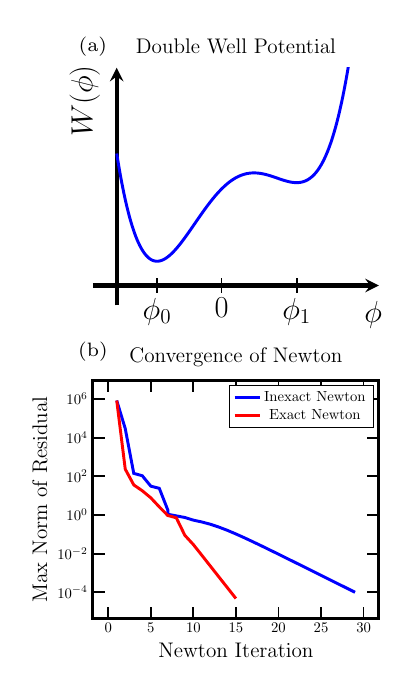 \begin{tikzpicture}[scale=0.53]

\begin{axis}[
  at = {(0cm,0cm)},
  axis line style = {line width=3pt},
  axis lines=middle,
  enlargelimits = true,
  x label style={at={(axis description cs:0.98,0.04)},anchor=north},
  xlabel = {\huge $\phi$},
  y label style={at={(axis description
  cs:-0.10,0.86)},anchor=north,rotate=90},
  ylabel = {\huge $W(\phi)$},
  every major tick/.append style={very thick, major tick length=10pt, black},
  xtick = {4.229e-01,1.1,1.887e+00},
  xticklabels = {\huge $\phi_0$,\huge $0$ ,\huge $\phi_1$},
  ytick = \empty,
  xmin = 0,
  xmax = 2.5,
  ymin = 0,
  ymax = 1.5,
  title = {\Large Double Well Potential}
]

\addplot[blue,line width=2.0pt] coordinates{
(0.0e+00,1.0e+00)
(2.502e-03,9.885e-01)
(5.005e-03,9.772e-01)
(7.508e-03,9.659e-01)
(1.001e-02,9.548e-01)
(1.251e-02,9.437e-01)
(1.502e-02,9.328e-01)
(1.752e-02,9.219e-01)
(2.002e-02,9.112e-01)
(2.252e-02,9.005e-01)
(2.502e-02,8.9e-01)
(2.753e-02,8.795e-01)
(3.003e-02,8.692e-01)
(3.253e-02,8.589e-01)
(3.503e-02,8.488e-01)
(3.754e-02,8.387e-01)
(4.004e-02,8.287e-01)
(4.254e-02,8.188e-01)
(4.505e-02,8.091e-01)
(4.755e-02,7.994e-01)
(5.005e-02,7.898e-01)
(5.255e-02,7.803e-01)
(5.505e-02,7.709e-01)
(5.756e-02,7.616e-01)
(6.006e-02,7.524e-01)
(6.256e-02,7.433e-01)
(6.506e-02,7.343e-01)
(6.757e-02,7.253e-01)
(7.007e-02,7.165e-01)
(7.257e-02,7.077e-01)
(7.508e-02,6.991e-01)
(7.758e-02,6.905e-01)
(8.008e-02,6.82e-01)
(8.258e-02,6.736e-01)
(8.508e-02,6.653e-01)
(8.759e-02,6.571e-01)
(9.009e-02,6.489e-01)
(9.259e-02,6.409e-01)
(9.509e-02,6.33e-01)
(9.76e-02,6.251e-01)
(1.001e-01,6.173e-01)
(1.026e-01,6.096e-01)
(1.051e-01,6.02e-01)
(1.076e-01,5.944e-01)
(1.101e-01,5.87e-01)
(1.126e-01,5.796e-01)
(1.151e-01,5.723e-01)
(1.176e-01,5.651e-01)
(1.201e-01,5.58e-01)
(1.226e-01,5.51e-01)
(1.251e-01,5.44e-01)
(1.276e-01,5.372e-01)
(1.301e-01,5.304e-01)
(1.326e-01,5.237e-01)
(1.351e-01,5.17e-01)
(1.376e-01,5.105e-01)
(1.401e-01,5.04e-01)
(1.426e-01,4.976e-01)
(1.452e-01,4.913e-01)
(1.476e-01,4.851e-01)
(1.502e-01,4.789e-01)
(1.526e-01,4.728e-01)
(1.552e-01,4.668e-01)
(1.577e-01,4.609e-01)
(1.602e-01,4.55e-01)
(1.627e-01,4.492e-01)
(1.652e-01,4.435e-01)
(1.677e-01,4.379e-01)
(1.702e-01,4.323e-01)
(1.727e-01,4.268e-01)
(1.752e-01,4.214e-01)
(1.777e-01,4.161e-01)
(1.802e-01,4.108e-01)
(1.827e-01,4.056e-01)
(1.852e-01,4.005e-01)
(1.877e-01,3.954e-01)
(1.902e-01,3.905e-01)
(1.927e-01,3.855e-01)
(1.952e-01,3.807e-01)
(1.977e-01,3.759e-01)
(2.002e-01,3.712e-01)
(2.027e-01,3.666e-01)
(2.052e-01,3.62e-01)
(2.077e-01,3.575e-01)
(2.102e-01,3.531e-01)
(2.127e-01,3.487e-01)
(2.152e-01,3.444e-01)
(2.177e-01,3.402e-01)
(2.202e-01,3.36e-01)
(2.227e-01,3.319e-01)
(2.252e-01,3.279e-01)
(2.277e-01,3.239e-01)
(2.302e-01,3.2e-01)
(2.327e-01,3.162e-01)
(2.352e-01,3.124e-01)
(2.377e-01,3.087e-01)
(2.402e-01,3.05e-01)
(2.427e-01,3.015e-01)
(2.453e-01,2.979e-01)
(2.478e-01,2.945e-01)
(2.502e-01,2.911e-01)
(2.527e-01,2.877e-01)
(2.553e-01,2.845e-01)
(2.578e-01,2.812e-01)
(2.603e-01,2.781e-01)
(2.628e-01,2.75e-01)
(2.653e-01,2.719e-01)
(2.678e-01,2.689e-01)
(2.703e-01,2.66e-01)
(2.728e-01,2.631e-01)
(2.753e-01,2.603e-01)
(2.778e-01,2.576e-01)
(2.803e-01,2.549e-01)
(2.828e-01,2.522e-01)
(2.853e-01,2.497e-01)
(2.878e-01,2.471e-01)
(2.903e-01,2.447e-01)
(2.928e-01,2.422e-01)
(2.953e-01,2.399e-01)
(2.978e-01,2.376e-01)
(3.003e-01,2.353e-01)
(3.028e-01,2.331e-01)
(3.053e-01,2.31e-01)
(3.078e-01,2.289e-01)
(3.103e-01,2.269e-01)
(3.128e-01,2.249e-01)
(3.153e-01,2.229e-01)
(3.178e-01,2.211e-01)
(3.203e-01,2.192e-01)
(3.228e-01,2.174e-01)
(3.253e-01,2.157e-01)
(3.278e-01,2.14e-01)
(3.303e-01,2.124e-01)
(3.328e-01,2.108e-01)
(3.353e-01,2.093e-01)
(3.378e-01,2.078e-01)
(3.403e-01,2.063e-01)
(3.428e-01,2.05e-01)
(3.454e-01,2.036e-01)
(3.478e-01,2.023e-01)
(3.503e-01,2.011e-01)
(3.529e-01,1.999e-01)
(3.554e-01,1.987e-01)
(3.579e-01,1.976e-01)
(3.604e-01,1.966e-01)
(3.629e-01,1.956e-01)
(3.654e-01,1.946e-01)
(3.679e-01,1.937e-01)
(3.704e-01,1.928e-01)
(3.729e-01,1.919e-01)
(3.754e-01,1.911e-01)
(3.779e-01,1.904e-01)
(3.804e-01,1.897e-01)
(3.829e-01,1.89e-01)
(3.854e-01,1.884e-01)
(3.879e-01,1.878e-01)
(3.904e-01,1.873e-01)
(3.929e-01,1.868e-01)
(3.954e-01,1.863e-01)
(3.979e-01,1.859e-01)
(4.004e-01,1.855e-01)
(4.029e-01,1.852e-01)
(4.054e-01,1.849e-01)
(4.079e-01,1.847e-01)
(4.104e-01,1.844e-01)
(4.129e-01,1.843e-01)
(4.154e-01,1.841e-01)
(4.179e-01,1.84e-01)
(4.204e-01,1.84e-01)
(4.229e-01,1.839e-01)
(4.254e-01,1.84e-01)
(4.279e-01,1.84e-01)
(4.304e-01,1.841e-01)
(4.329e-01,1.842e-01)
(4.354e-01,1.844e-01)
(4.379e-01,1.846e-01)
(4.404e-01,1.848e-01)
(4.429e-01,1.851e-01)
(4.455e-01,1.854e-01)
(4.479e-01,1.857e-01)
(4.505e-01,1.861e-01)
(4.529e-01,1.865e-01)
(4.555e-01,1.869e-01)
(4.58e-01,1.874e-01)
(4.605e-01,1.879e-01)
(4.63e-01,1.884e-01)
(4.655e-01,1.89e-01)
(4.68e-01,1.896e-01)
(4.705e-01,1.902e-01)
(4.73e-01,1.909e-01)
(4.755e-01,1.916e-01)
(4.78e-01,1.923e-01)
(4.805e-01,1.931e-01)
(4.83e-01,1.939e-01)
(4.855e-01,1.947e-01)
(4.88e-01,1.955e-01)
(4.905e-01,1.964e-01)
(4.93e-01,1.973e-01)
(4.955e-01,1.982e-01)
(4.98e-01,1.992e-01)
(5.005e-01,2.002e-01)
(5.03e-01,2.012e-01)
(5.055e-01,2.023e-01)
(5.08e-01,2.034e-01)
(5.105e-01,2.045e-01)
(5.13e-01,2.056e-01)
(5.155e-01,2.067e-01)
(5.18e-01,2.079e-01)
(5.205e-01,2.091e-01)
(5.23e-01,2.104e-01)
(5.255e-01,2.116e-01)
(5.28e-01,2.129e-01)
(5.305e-01,2.142e-01)
(5.33e-01,2.156e-01)
(5.355e-01,2.169e-01)
(5.38e-01,2.183e-01)
(5.405e-01,2.197e-01)
(5.43e-01,2.212e-01)
(5.455e-01,2.226e-01)
(5.481e-01,2.241e-01)
(5.505e-01,2.256e-01)
(5.53e-01,2.271e-01)
(5.556e-01,2.287e-01)
(5.581e-01,2.302e-01)
(5.606e-01,2.318e-01)
(5.631e-01,2.334e-01)
(5.656e-01,2.351e-01)
(5.681e-01,2.367e-01)
(5.706e-01,2.384e-01)
(5.731e-01,2.401e-01)
(5.756e-01,2.418e-01)
(5.781e-01,2.436e-01)
(5.806e-01,2.453e-01)
(5.831e-01,2.471e-01)
(5.856e-01,2.489e-01)
(5.881e-01,2.507e-01)
(5.906e-01,2.525e-01)
(5.931e-01,2.544e-01)
(5.956e-01,2.563e-01)
(5.981e-01,2.582e-01)
(6.006e-01,2.601e-01)
(6.031e-01,2.62e-01)
(6.056e-01,2.639e-01)
(6.081e-01,2.659e-01)
(6.106e-01,2.679e-01)
(6.131e-01,2.699e-01)
(6.156e-01,2.719e-01)
(6.181e-01,2.739e-01)
(6.206e-01,2.759e-01)
(6.231e-01,2.78e-01)
(6.256e-01,2.801e-01)
(6.281e-01,2.821e-01)
(6.306e-01,2.842e-01)
(6.331e-01,2.864e-01)
(6.356e-01,2.885e-01)
(6.381e-01,2.906e-01)
(6.406e-01,2.928e-01)
(6.431e-01,2.95e-01)
(6.457e-01,2.972e-01)
(6.481e-01,2.994e-01)
(6.506e-01,3.016e-01)
(6.532e-01,3.038e-01)
(6.557e-01,3.061e-01)
(6.582e-01,3.083e-01)
(6.607e-01,3.106e-01)
(6.632e-01,3.128e-01)
(6.657e-01,3.151e-01)
(6.682e-01,3.174e-01)
(6.707e-01,3.197e-01)
(6.732e-01,3.221e-01)
(6.757e-01,3.244e-01)
(6.782e-01,3.267e-01)
(6.807e-01,3.291e-01)
(6.832e-01,3.315e-01)
(6.857e-01,3.338e-01)
(6.882e-01,3.362e-01)
(6.907e-01,3.386e-01)
(6.932e-01,3.41e-01)
(6.957e-01,3.434e-01)
(6.982e-01,3.458e-01)
(7.007e-01,3.483e-01)
(7.032e-01,3.507e-01)
(7.057e-01,3.532e-01)
(7.082e-01,3.556e-01)
(7.107e-01,3.581e-01)
(7.132e-01,3.606e-01)
(7.157e-01,3.63e-01)
(7.182e-01,3.655e-01)
(7.207e-01,3.68e-01)
(7.232e-01,3.705e-01)
(7.257e-01,3.73e-01)
(7.282e-01,3.755e-01)
(7.307e-01,3.781e-01)
(7.332e-01,3.806e-01)
(7.357e-01,3.831e-01)
(7.382e-01,3.857e-01)
(7.407e-01,3.882e-01)
(7.432e-01,3.908e-01)
(7.457e-01,3.933e-01)
(7.482e-01,3.959e-01)
(7.508e-01,3.984e-01)
(7.532e-01,4.01e-01)
(7.558e-01,4.036e-01)
(7.583e-01,4.061e-01)
(7.608e-01,4.087e-01)
(7.633e-01,4.113e-01)
(7.658e-01,4.139e-01)
(7.683e-01,4.165e-01)
(7.708e-01,4.191e-01)
(7.733e-01,4.217e-01)
(7.758e-01,4.243e-01)
(7.783e-01,4.269e-01)
(7.808e-01,4.295e-01)
(7.833e-01,4.321e-01)
(7.858e-01,4.347e-01)
(7.883e-01,4.373e-01)
(7.908e-01,4.4e-01)
(7.933e-01,4.426e-01)
(7.958e-01,4.452e-01)
(7.983e-01,4.478e-01)
(8.008e-01,4.504e-01)
(8.033e-01,4.531e-01)
(8.058e-01,4.557e-01)
(8.083e-01,4.583e-01)
(8.108e-01,4.609e-01)
(8.133e-01,4.636e-01)
(8.158e-01,4.662e-01)
(8.183e-01,4.688e-01)
(8.208e-01,4.714e-01)
(8.233e-01,4.741e-01)
(8.258e-01,4.767e-01)
(8.283e-01,4.793e-01)
(8.308e-01,4.819e-01)
(8.333e-01,4.846e-01)
(8.358e-01,4.872e-01)
(8.383e-01,4.898e-01)
(8.408e-01,4.924e-01)
(8.433e-01,4.95e-01)
(8.459e-01,4.977e-01)
(8.483e-01,5.003e-01)
(8.508e-01,5.029e-01)
(8.534e-01,5.055e-01)
(8.559e-01,5.081e-01)
(8.584e-01,5.107e-01)
(8.609e-01,5.133e-01)
(8.634e-01,5.159e-01)
(8.659e-01,5.185e-01)
(8.684e-01,5.211e-01)
(8.709e-01,5.237e-01)
(8.734e-01,5.263e-01)
(8.759e-01,5.289e-01)
(8.784e-01,5.315e-01)
(8.809e-01,5.34e-01)
(8.834e-01,5.366e-01)
(8.859e-01,5.392e-01)
(8.884e-01,5.418e-01)
(8.909e-01,5.443e-01)
(8.934e-01,5.469e-01)
(8.959e-01,5.494e-01)
(8.984e-01,5.52e-01)
(9.009e-01,5.545e-01)
(9.034e-01,5.571e-01)
(9.059e-01,5.596e-01)
(9.084e-01,5.621e-01)
(9.109e-01,5.646e-01)
(9.134e-01,5.671e-01)
(9.159e-01,5.697e-01)
(9.184e-01,5.722e-01)
(9.209e-01,5.747e-01)
(9.234e-01,5.772e-01)
(9.259e-01,5.796e-01)
(9.284e-01,5.821e-01)
(9.309e-01,5.846e-01)
(9.334e-01,5.871e-01)
(9.359e-01,5.895e-01)
(9.384e-01,5.92e-01)
(9.409e-01,5.944e-01)
(9.434e-01,5.969e-01)
(9.46e-01,5.993e-01)
(9.485e-01,6.018e-01)
(9.509e-01,6.042e-01)
(9.534e-01,6.066e-01)
(9.56e-01,6.09e-01)
(9.585e-01,6.114e-01)
(9.61e-01,6.138e-01)
(9.635e-01,6.162e-01)
(9.66e-01,6.185e-01)
(9.685e-01,6.209e-01)
(9.71e-01,6.233e-01)
(9.735e-01,6.256e-01)
(9.76e-01,6.28e-01)
(9.785e-01,6.303e-01)
(9.81e-01,6.326e-01)
(9.835e-01,6.349e-01)
(9.86e-01,6.372e-01)
(9.885e-01,6.395e-01)
(9.91e-01,6.418e-01)
(9.935e-01,6.441e-01)
(9.96e-01,6.464e-01)
(9.985e-01,6.487e-01)
(1.001e+00,6.509e-01)
(1.004e+00,6.531e-01)
(1.006e+00,6.554e-01)
(1.008e+00,6.576e-01)
(1.011e+00,6.598e-01)
(1.014e+00,6.62e-01)
(1.016e+00,6.642e-01)
(1.018e+00,6.664e-01)
(1.021e+00,6.686e-01)
(1.024e+00,6.707e-01)
(1.026e+00,6.729e-01)
(1.028e+00,6.75e-01)
(1.031e+00,6.772e-01)
(1.034e+00,6.793e-01)
(1.036e+00,6.814e-01)
(1.038e+00,6.835e-01)
(1.041e+00,6.856e-01)
(1.044e+00,6.877e-01)
(1.046e+00,6.898e-01)
(1.048e+00,6.918e-01)
(1.051e+00,6.939e-01)
(1.054e+00,6.959e-01)
(1.056e+00,6.979e-01)
(1.059e+00,6.999e-01)
(1.061e+00,7.019e-01)
(1.064e+00,7.039e-01)
(1.066e+00,7.059e-01)
(1.069e+00,7.079e-01)
(1.071e+00,7.098e-01)
(1.074e+00,7.118e-01)
(1.076e+00,7.137e-01)
(1.079e+00,7.156e-01)
(1.081e+00,7.176e-01)
(1.084e+00,7.194e-01)
(1.086e+00,7.213e-01)
(1.089e+00,7.232e-01)
(1.091e+00,7.251e-01)
(1.094e+00,7.269e-01)
(1.096e+00,7.288e-01)
(1.099e+00,7.306e-01)
(1.101e+00,7.324e-01)
(1.104e+00,7.342e-01)
(1.106e+00,7.36e-01)
(1.109e+00,7.378e-01)
(1.111e+00,7.395e-01)
(1.114e+00,7.413e-01)
(1.116e+00,7.43e-01)
(1.119e+00,7.447e-01)
(1.121e+00,7.464e-01)
(1.124e+00,7.481e-01)
(1.126e+00,7.498e-01)
(1.129e+00,7.515e-01)
(1.131e+00,7.532e-01)
(1.134e+00,7.548e-01)
(1.136e+00,7.564e-01)
(1.139e+00,7.581e-01)
(1.141e+00,7.597e-01)
(1.144e+00,7.613e-01)
(1.146e+00,7.628e-01)
(1.149e+00,7.644e-01)
(1.151e+00,7.66e-01)
(1.154e+00,7.675e-01)
(1.156e+00,7.69e-01)
(1.159e+00,7.705e-01)
(1.161e+00,7.721e-01)
(1.164e+00,7.735e-01)
(1.166e+00,7.75e-01)
(1.169e+00,7.765e-01)
(1.171e+00,7.779e-01)
(1.174e+00,7.794e-01)
(1.176e+00,7.808e-01)
(1.179e+00,7.822e-01)
(1.181e+00,7.836e-01)
(1.184e+00,7.849e-01)
(1.186e+00,7.863e-01)
(1.189e+00,7.877e-01)
(1.191e+00,7.89e-01)
(1.194e+00,7.903e-01)
(1.196e+00,7.916e-01)
(1.199e+00,7.929e-01)
(1.201e+00,7.942e-01)
(1.204e+00,7.955e-01)
(1.206e+00,7.967e-01)
(1.209e+00,7.98e-01)
(1.211e+00,7.992e-01)
(1.214e+00,8.004e-01)
(1.216e+00,8.016e-01)
(1.219e+00,8.028e-01)
(1.221e+00,8.04e-01)
(1.224e+00,8.051e-01)
(1.226e+00,8.063e-01)
(1.229e+00,8.074e-01)
(1.231e+00,8.085e-01)
(1.234e+00,8.096e-01)
(1.236e+00,8.107e-01)
(1.239e+00,8.118e-01)
(1.241e+00,8.128e-01)
(1.244e+00,8.139e-01)
(1.246e+00,8.149e-01)
(1.249e+00,8.159e-01)
(1.251e+00,8.169e-01)
(1.254e+00,8.179e-01)
(1.256e+00,8.189e-01)
(1.259e+00,8.198e-01)
(1.261e+00,8.208e-01)
(1.264e+00,8.217e-01)
(1.266e+00,8.226e-01)
(1.269e+00,8.235e-01)
(1.271e+00,8.244e-01)
(1.274e+00,8.253e-01)
(1.276e+00,8.261e-01)
(1.279e+00,8.27e-01)
(1.281e+00,8.278e-01)
(1.284e+00,8.286e-01)
(1.286e+00,8.294e-01)
(1.289e+00,8.302e-01)
(1.291e+00,8.31e-01)
(1.294e+00,8.318e-01)
(1.296e+00,8.325e-01)
(1.299e+00,8.332e-01)
(1.301e+00,8.34e-01)
(1.304e+00,8.347e-01)
(1.306e+00,8.354e-01)
(1.309e+00,8.361e-01)
(1.311e+00,8.367e-01)
(1.314e+00,8.374e-01)
(1.316e+00,8.38e-01)
(1.319e+00,8.386e-01)
(1.321e+00,8.392e-01)
(1.324e+00,8.398e-01)
(1.326e+00,8.404e-01)
(1.329e+00,8.41e-01)
(1.331e+00,8.415e-01)
(1.334e+00,8.421e-01)
(1.336e+00,8.426e-01)
(1.339e+00,8.431e-01)
(1.341e+00,8.436e-01)
(1.344e+00,8.441e-01)
(1.346e+00,8.446e-01)
(1.349e+00,8.45e-01)
(1.351e+00,8.455e-01)
(1.354e+00,8.459e-01)
(1.356e+00,8.463e-01)
(1.359e+00,8.468e-01)
(1.361e+00,8.472e-01)
(1.364e+00,8.475e-01)
(1.366e+00,8.479e-01)
(1.369e+00,8.483e-01)
(1.371e+00,8.486e-01)
(1.374e+00,8.489e-01)
(1.376e+00,8.492e-01)
(1.379e+00,8.495e-01)
(1.381e+00,8.498e-01)
(1.384e+00,8.501e-01)
(1.386e+00,8.504e-01)
(1.389e+00,8.506e-01)
(1.391e+00,8.509e-01)
(1.394e+00,8.511e-01)
(1.396e+00,8.513e-01)
(1.399e+00,8.515e-01)
(1.401e+00,8.517e-01)
(1.404e+00,8.519e-01)
(1.406e+00,8.521e-01)
(1.409e+00,8.522e-01)
(1.411e+00,8.523e-01)
(1.414e+00,8.525e-01)
(1.416e+00,8.526e-01)
(1.419e+00,8.527e-01)
(1.421e+00,8.528e-01)
(1.424e+00,8.529e-01)
(1.426e+00,8.529e-01)
(1.429e+00,8.53e-01)
(1.431e+00,8.53e-01)
(1.434e+00,8.531e-01)
(1.436e+00,8.531e-01)
(1.439e+00,8.531e-01)
(1.441e+00,8.531e-01)
(1.444e+00,8.531e-01)
(1.446e+00,8.531e-01)
(1.449e+00,8.53e-01)
(1.452e+00,8.53e-01)
(1.454e+00,8.529e-01)
(1.456e+00,8.528e-01)
(1.459e+00,8.528e-01)
(1.462e+00,8.527e-01)
(1.464e+00,8.526e-01)
(1.466e+00,8.525e-01)
(1.469e+00,8.524e-01)
(1.472e+00,8.522e-01)
(1.474e+00,8.521e-01)
(1.476e+00,8.519e-01)
(1.479e+00,8.518e-01)
(1.482e+00,8.516e-01)
(1.484e+00,8.514e-01)
(1.486e+00,8.512e-01)
(1.489e+00,8.51e-01)
(1.492e+00,8.508e-01)
(1.494e+00,8.506e-01)
(1.496e+00,8.503e-01)
(1.499e+00,8.501e-01)
(1.502e+00,8.498e-01)
(1.504e+00,8.496e-01)
(1.506e+00,8.493e-01)
(1.509e+00,8.49e-01)
(1.512e+00,8.488e-01)
(1.514e+00,8.485e-01)
(1.516e+00,8.482e-01)
(1.519e+00,8.478e-01)
(1.522e+00,8.475e-01)
(1.524e+00,8.472e-01)
(1.526e+00,8.468e-01)
(1.529e+00,8.465e-01)
(1.532e+00,8.461e-01)
(1.534e+00,8.458e-01)
(1.536e+00,8.454e-01)
(1.539e+00,8.45e-01)
(1.542e+00,8.446e-01)
(1.544e+00,8.442e-01)
(1.546e+00,8.438e-01)
(1.549e+00,8.434e-01)
(1.552e+00,8.43e-01)
(1.554e+00,8.426e-01)
(1.557e+00,8.421e-01)
(1.559e+00,8.417e-01)
(1.562e+00,8.412e-01)
(1.564e+00,8.408e-01)
(1.567e+00,8.403e-01)
(1.569e+00,8.399e-01)
(1.572e+00,8.394e-01)
(1.574e+00,8.389e-01)
(1.577e+00,8.384e-01)
(1.579e+00,8.379e-01)
(1.582e+00,8.374e-01)
(1.584e+00,8.369e-01)
(1.587e+00,8.364e-01)
(1.589e+00,8.359e-01)
(1.592e+00,8.354e-01)
(1.594e+00,8.349e-01)
(1.597e+00,8.343e-01)
(1.599e+00,8.338e-01)
(1.602e+00,8.332e-01)
(1.604e+00,8.327e-01)
(1.607e+00,8.322e-01)
(1.609e+00,8.316e-01)
(1.612e+00,8.31e-01)
(1.614e+00,8.305e-01)
(1.617e+00,8.299e-01)
(1.619e+00,8.293e-01)
(1.622e+00,8.288e-01)
(1.624e+00,8.282e-01)
(1.627e+00,8.276e-01)
(1.629e+00,8.27e-01)
(1.632e+00,8.264e-01)
(1.634e+00,8.258e-01)
(1.637e+00,8.252e-01)
(1.639e+00,8.246e-01)
(1.642e+00,8.24e-01)
(1.644e+00,8.234e-01)
(1.647e+00,8.228e-01)
(1.649e+00,8.222e-01)
(1.652e+00,8.216e-01)
(1.654e+00,8.21e-01)
(1.657e+00,8.204e-01)
(1.659e+00,8.198e-01)
(1.662e+00,8.191e-01)
(1.664e+00,8.185e-01)
(1.667e+00,8.179e-01)
(1.669e+00,8.173e-01)
(1.672e+00,8.167e-01)
(1.674e+00,8.16e-01)
(1.677e+00,8.154e-01)
(1.679e+00,8.148e-01)
(1.682e+00,8.142e-01)
(1.684e+00,8.135e-01)
(1.687e+00,8.129e-01)
(1.689e+00,8.123e-01)
(1.692e+00,8.117e-01)
(1.694e+00,8.11e-01)
(1.697e+00,8.104e-01)
(1.699e+00,8.098e-01)
(1.702e+00,8.092e-01)
(1.704e+00,8.086e-01)
(1.707e+00,8.079e-01)
(1.709e+00,8.073e-01)
(1.712e+00,8.067e-01)
(1.714e+00,8.061e-01)
(1.717e+00,8.055e-01)
(1.719e+00,8.049e-01)
(1.722e+00,8.043e-01)
(1.724e+00,8.037e-01)
(1.727e+00,8.031e-01)
(1.729e+00,8.025e-01)
(1.732e+00,8.019e-01)
(1.734e+00,8.013e-01)
(1.737e+00,8.007e-01)
(1.739e+00,8.001e-01)
(1.742e+00,7.995e-01)
(1.744e+00,7.99e-01)
(1.747e+00,7.984e-01)
(1.749e+00,7.978e-01)
(1.752e+00,7.973e-01)
(1.754e+00,7.967e-01)
(1.757e+00,7.962e-01)
(1.759e+00,7.956e-01)
(1.762e+00,7.951e-01)
(1.764e+00,7.945e-01)
(1.767e+00,7.94e-01)
(1.769e+00,7.935e-01)
(1.772e+00,7.93e-01)
(1.774e+00,7.924e-01)
(1.777e+00,7.919e-01)
(1.779e+00,7.914e-01)
(1.782e+00,7.91e-01)
(1.784e+00,7.905e-01)
(1.787e+00,7.9e-01)
(1.789e+00,7.895e-01)
(1.792e+00,7.891e-01)
(1.794e+00,7.886e-01)
(1.797e+00,7.882e-01)
(1.799e+00,7.877e-01)
(1.802e+00,7.873e-01)
(1.804e+00,7.869e-01)
(1.807e+00,7.865e-01)
(1.809e+00,7.861e-01)
(1.812e+00,7.857e-01)
(1.814e+00,7.853e-01)
(1.817e+00,7.849e-01)
(1.819e+00,7.846e-01)
(1.822e+00,7.842e-01)
(1.824e+00,7.839e-01)
(1.827e+00,7.835e-01)
(1.829e+00,7.832e-01)
(1.832e+00,7.829e-01)
(1.834e+00,7.826e-01)
(1.837e+00,7.823e-01)
(1.839e+00,7.82e-01)
(1.842e+00,7.818e-01)
(1.844e+00,7.815e-01)
(1.847e+00,7.813e-01)
(1.849e+00,7.811e-01)
(1.852e+00,7.809e-01)
(1.854e+00,7.806e-01)
(1.857e+00,7.805e-01)
(1.859e+00,7.803e-01)
(1.862e+00,7.801e-01)
(1.864e+00,7.8e-01)
(1.867e+00,7.799e-01)
(1.869e+00,7.798e-01)
(1.872e+00,7.796e-01)
(1.874e+00,7.796e-01)
(1.877e+00,7.795e-01)
(1.879e+00,7.794e-01)
(1.882e+00,7.794e-01)
(1.884e+00,7.794e-01)
(1.887e+00,7.794e-01)
(1.889e+00,7.794e-01)
(1.892e+00,7.794e-01)
(1.894e+00,7.794e-01)
(1.897e+00,7.795e-01)
(1.899e+00,7.796e-01)
(1.902e+00,7.797e-01)
(1.904e+00,7.798e-01)
(1.907e+00,7.799e-01)
(1.909e+00,7.801e-01)
(1.912e+00,7.802e-01)
(1.914e+00,7.804e-01)
(1.917e+00,7.806e-01)
(1.919e+00,7.809e-01)
(1.922e+00,7.811e-01)
(1.924e+00,7.814e-01)
(1.927e+00,7.816e-01)
(1.929e+00,7.819e-01)
(1.932e+00,7.823e-01)
(1.934e+00,7.826e-01)
(1.937e+00,7.83e-01)
(1.939e+00,7.834e-01)
(1.942e+00,7.838e-01)
(1.944e+00,7.842e-01)
(1.947e+00,7.847e-01)
(1.949e+00,7.851e-01)
(1.952e+00,7.856e-01)
(1.954e+00,7.862e-01)
(1.957e+00,7.867e-01)
(1.96e+00,7.873e-01)
(1.962e+00,7.879e-01)
(1.964e+00,7.885e-01)
(1.967e+00,7.891e-01)
(1.97e+00,7.898e-01)
(1.972e+00,7.905e-01)
(1.974e+00,7.912e-01)
(1.977e+00,7.92e-01)
(1.98e+00,7.927e-01)
(1.982e+00,7.935e-01)
(1.984e+00,7.943e-01)
(1.987e+00,7.952e-01)
(1.99e+00,7.96e-01)
(1.992e+00,7.969e-01)
(1.994e+00,7.979e-01)
(1.997e+00,7.988e-01)
(2.0e+00,7.998e-01)
(2.002e+00,8.008e-01)
(2.005e+00,8.018e-01)
(2.007e+00,8.029e-01)
(2.01e+00,8.04e-01)
(2.012e+00,8.051e-01)
(2.014e+00,8.063e-01)
(2.017e+00,8.075e-01)
(2.019e+00,8.087e-01)
(2.022e+00,8.099e-01)
(2.025e+00,8.112e-01)
(2.027e+00,8.125e-01)
(2.03e+00,8.139e-01)
(2.032e+00,8.152e-01)
(2.034e+00,8.166e-01)
(2.037e+00,8.181e-01)
(2.039e+00,8.195e-01)
(2.042e+00,8.21e-01)
(2.045e+00,8.226e-01)
(2.047e+00,8.241e-01)
(2.05e+00,8.257e-01)
(2.052e+00,8.274e-01)
(2.055e+00,8.29e-01)
(2.057e+00,8.307e-01)
(2.06e+00,8.325e-01)
(2.062e+00,8.342e-01)
(2.065e+00,8.36e-01)
(2.067e+00,8.379e-01)
(2.07e+00,8.398e-01)
(2.072e+00,8.417e-01)
(2.075e+00,8.436e-01)
(2.077e+00,8.456e-01)
(2.08e+00,8.476e-01)
(2.082e+00,8.497e-01)
(2.085e+00,8.518e-01)
(2.087e+00,8.539e-01)
(2.09e+00,8.561e-01)
(2.092e+00,8.583e-01)
(2.095e+00,8.606e-01)
(2.097e+00,8.629e-01)
(2.1e+00,8.652e-01)
(2.102e+00,8.676e-01)
(2.105e+00,8.7e-01)
(2.107e+00,8.725e-01)
(2.11e+00,8.75e-01)
(2.112e+00,8.775e-01)
(2.115e+00,8.801e-01)
(2.117e+00,8.827e-01)
(2.12e+00,8.854e-01)
(2.122e+00,8.881e-01)
(2.125e+00,8.908e-01)
(2.127e+00,8.936e-01)
(2.13e+00,8.965e-01)
(2.132e+00,8.994e-01)
(2.135e+00,9.023e-01)
(2.137e+00,9.053e-01)
(2.14e+00,9.083e-01)
(2.142e+00,9.113e-01)
(2.145e+00,9.145e-01)
(2.147e+00,9.176e-01)
(2.15e+00,9.208e-01)
(2.152e+00,9.241e-01)
(2.155e+00,9.274e-01)
(2.157e+00,9.307e-01)
(2.16e+00,9.341e-01)
(2.162e+00,9.375e-01)
(2.165e+00,9.41e-01)
(2.167e+00,9.445e-01)
(2.17e+00,9.481e-01)
(2.172e+00,9.518e-01)
(2.175e+00,9.554e-01)
(2.177e+00,9.592e-01)
(2.18e+00,9.63e-01)
(2.182e+00,9.668e-01)
(2.185e+00,9.707e-01)
(2.187e+00,9.746e-01)
(2.19e+00,9.786e-01)
(2.192e+00,9.826e-01)
(2.195e+00,9.867e-01)
(2.197e+00,9.909e-01)
(2.2e+00,9.951e-01)
(2.202e+00,9.993e-01)
(2.205e+00,1.004e+00)
(2.207e+00,1.008e+00)
(2.21e+00,1.012e+00)
(2.212e+00,1.017e+00)
(2.215e+00,1.021e+00)
(2.217e+00,1.026e+00)
(2.22e+00,1.031e+00)
(2.222e+00,1.035e+00)
(2.225e+00,1.04e+00)
(2.227e+00,1.045e+00)
(2.23e+00,1.05e+00)
(2.232e+00,1.055e+00)
(2.235e+00,1.06e+00)
(2.237e+00,1.065e+00)
(2.24e+00,1.07e+00)
(2.242e+00,1.075e+00)
(2.245e+00,1.08e+00)
(2.247e+00,1.085e+00)
(2.25e+00,1.091e+00)
(2.252e+00,1.096e+00)
(2.255e+00,1.102e+00)
(2.257e+00,1.107e+00)
(2.26e+00,1.113e+00)
(2.262e+00,1.119e+00)
(2.265e+00,1.124e+00)
(2.267e+00,1.13e+00)
(2.27e+00,1.136e+00)
(2.272e+00,1.142e+00)
(2.275e+00,1.148e+00)
(2.277e+00,1.154e+00)
(2.28e+00,1.16e+00)
(2.282e+00,1.166e+00)
(2.285e+00,1.172e+00)
(2.287e+00,1.179e+00)
(2.29e+00,1.185e+00)
(2.292e+00,1.191e+00)
(2.295e+00,1.198e+00)
(2.297e+00,1.204e+00)
(2.3e+00,1.211e+00)
(2.302e+00,1.218e+00)
(2.305e+00,1.224e+00)
(2.307e+00,1.231e+00)
(2.31e+00,1.238e+00)
(2.312e+00,1.245e+00)
(2.315e+00,1.252e+00)
(2.317e+00,1.26e+00)
(2.32e+00,1.267e+00)
(2.322e+00,1.274e+00)
(2.325e+00,1.281e+00)
(2.327e+00,1.289e+00)
(2.33e+00,1.296e+00)
(2.332e+00,1.304e+00)
(2.335e+00,1.311e+00)
(2.337e+00,1.319e+00)
(2.34e+00,1.327e+00)
(2.342e+00,1.335e+00)
(2.345e+00,1.343e+00)
(2.347e+00,1.351e+00)
(2.35e+00,1.359e+00)
(2.352e+00,1.367e+00)
(2.355e+00,1.375e+00)
(2.357e+00,1.383e+00)
(2.36e+00,1.392e+00)
(2.362e+00,1.4e+00)
(2.365e+00,1.409e+00)
(2.367e+00,1.418e+00)
(2.37e+00,1.426e+00)
(2.372e+00,1.435e+00)
(2.375e+00,1.444e+00)
(2.377e+00,1.453e+00)
(2.38e+00,1.462e+00)
(2.382e+00,1.471e+00)
(2.385e+00,1.48e+00)
(2.387e+00,1.49e+00)
(2.39e+00,1.499e+00)
(2.392e+00,1.508e+00)
(2.395e+00,1.518e+00)
(2.397e+00,1.528e+00)
(2.4e+00,1.537e+00)
(2.402e+00,1.547e+00)
(2.405e+00,1.557e+00)
(2.407e+00,1.567e+00)
(2.41e+00,1.577e+00)
(2.412e+00,1.587e+00)
(2.415e+00,1.597e+00)
(2.417e+00,1.607e+00)
(2.42e+00,1.618e+00)
(2.422e+00,1.628e+00)
(2.425e+00,1.639e+00)
(2.427e+00,1.65e+00)
(2.43e+00,1.66e+00)
(2.432e+00,1.671e+00)
(2.435e+00,1.682e+00)
(2.437e+00,1.693e+00)
(2.44e+00,1.704e+00)
(2.442e+00,1.716e+00)
(2.445e+00,1.727e+00)
(2.447e+00,1.738e+00)
(2.45e+00,1.75e+00)
(2.453e+00,1.761e+00)
(2.455e+00,1.773e+00)
(2.458e+00,1.785e+00)
(2.46e+00,1.797e+00)
(2.462e+00,1.809e+00)
(2.465e+00,1.821e+00)
(2.467e+00,1.833e+00)
(2.47e+00,1.845e+00)
(2.473e+00,1.857e+00)
(2.475e+00,1.87e+00)
(2.478e+00,1.883e+00)
(2.48e+00,1.895e+00)
(2.482e+00,1.908e+00)
(2.485e+00,1.921e+00)
(2.487e+00,1.934e+00)
(2.49e+00,1.947e+00)
(2.493e+00,1.96e+00)
(2.495e+00,1.973e+00)
(2.498e+00,1.986e+00)
(2.5e+00,2.0e+00)
};


\end{axis}

%\begin{axis}[
%  at = {(0cm,-7.5cm)},
%  axis line style = {line width=3pt},
%  axis lines=middle,
%  enlargelimits = true,
%  x label style={at={(axis description cs:0.5,-0.02)},anchor=north},
%  xlabel = {\huge $x$},
%  y label style={at={(axis description cs:-0.09,0.6)},anchor=north},
%  ylabel = {\huge $\phi$},
%%  every major tick/.append style={very thick, major tick length=10pt, black},
%  xtick = {0,0.2,0.4,0.6,0.8,1},
%  xticklabels = {\Large $0$,\Large $0.2$,\Large $0.4$,\Large $0.6$,\Large
%  $0.8$,\Large $1.0$},
%  ytick = {0,0.5,1.0,1.5,2.0},
%  yticklabels = {\Large $0$,\Large $0.5$,\Large $1.0$,\Large $1.5$,\Large
%  $2.0$},
%  xmin = 0,
%  xmax = 1,
%  ymin = 0,
%  ymax = 2,
%  title = {\Large Solution of Equation~\eqref{eqn:phase}.}
%]
%
%\addplot[blue,line width=2.0pt] coordinates{
%(4.88e-04,1.998e+00)
%(9.761e-04,1.997e+00)
%(1.464e-03,1.995e+00)
%(1.952e-03,1.993e+00)
%(2.44e-03,1.992e+00)
%(2.928e-03,1.99e+00)
%(3.416e-03,1.988e+00)
%(3.904e-03,1.986e+00)
%(4.392e-03,1.985e+00)
%(4.88e-03,1.983e+00)
%(5.369e-03,1.981e+00)
%(5.856e-03,1.98e+00)
%(6.345e-03,1.978e+00)
%(6.833e-03,1.976e+00)
%(7.321e-03,1.974e+00)
%(7.809e-03,1.973e+00)
%(8.297e-03,1.971e+00)
%(8.785e-03,1.969e+00)
%(9.273e-03,1.968e+00)
%(9.761e-03,1.966e+00)
%(1.025e-02,1.964e+00)
%(1.074e-02,1.963e+00)
%(1.123e-02,1.961e+00)
%(1.171e-02,1.959e+00)
%(1.22e-02,1.958e+00)
%(1.269e-02,1.956e+00)
%(1.318e-02,1.954e+00)
%(1.367e-02,1.952e+00)
%(1.415e-02,1.951e+00)
%(1.464e-02,1.949e+00)
%(1.513e-02,1.947e+00)
%(1.562e-02,1.946e+00)
%(1.611e-02,1.944e+00)
%(1.659e-02,1.942e+00)
%(1.708e-02,1.941e+00)
%(1.757e-02,1.939e+00)
%(1.806e-02,1.937e+00)
%(1.855e-02,1.936e+00)
%(1.903e-02,1.934e+00)
%(1.952e-02,1.932e+00)
%(2.001e-02,1.931e+00)
%(2.05e-02,1.929e+00)
%(2.099e-02,1.927e+00)
%(2.147e-02,1.925e+00)
%(2.196e-02,1.924e+00)
%(2.245e-02,1.922e+00)
%(2.294e-02,1.92e+00)
%(2.343e-02,1.919e+00)
%(2.391e-02,1.917e+00)
%(2.44e-02,1.915e+00)
%(2.489e-02,1.914e+00)
%(2.538e-02,1.912e+00)
%(2.587e-02,1.91e+00)
%(2.635e-02,1.909e+00)
%(2.684e-02,1.907e+00)
%(2.733e-02,1.905e+00)
%(2.782e-02,1.904e+00)
%(2.831e-02,1.902e+00)
%(2.88e-02,1.9e+00)
%(2.928e-02,1.899e+00)
%(2.977e-02,1.897e+00)
%(3.026e-02,1.895e+00)
%(3.075e-02,1.893e+00)
%(3.123e-02,1.892e+00)
%(3.172e-02,1.89e+00)
%(3.221e-02,1.889e+00)
%(3.27e-02,1.887e+00)
%(3.319e-02,1.885e+00)
%(3.368e-02,1.883e+00)
%(3.416e-02,1.882e+00)
%(3.465e-02,1.88e+00)
%(3.514e-02,1.878e+00)
%(3.563e-02,1.877e+00)
%(3.611e-02,1.875e+00)
%(3.66e-02,1.873e+00)
%(3.709e-02,1.872e+00)
%(3.758e-02,1.87e+00)
%(3.807e-02,1.868e+00)
%(3.856e-02,1.867e+00)
%(3.904e-02,1.865e+00)
%(3.953e-02,1.863e+00)
%(4.002e-02,1.862e+00)
%(4.051e-02,1.86e+00)
%(4.1e-02,1.858e+00)
%(4.148e-02,1.857e+00)
%(4.197e-02,1.855e+00)
%(4.246e-02,1.853e+00)
%(4.295e-02,1.851e+00)
%(4.344e-02,1.85e+00)
%(4.392e-02,1.848e+00)
%(4.441e-02,1.846e+00)
%(4.49e-02,1.845e+00)
%(4.539e-02,1.843e+00)
%(4.588e-02,1.841e+00)
%(4.636e-02,1.84e+00)
%(4.685e-02,1.838e+00)
%(4.734e-02,1.836e+00)
%(4.783e-02,1.835e+00)
%(4.832e-02,1.833e+00)
%(4.88e-02,1.831e+00)
%(4.929e-02,1.83e+00)
%(4.978e-02,1.828e+00)
%(5.027e-02,1.826e+00)
%(5.076e-02,1.825e+00)
%(5.125e-02,1.823e+00)
%(5.173e-02,1.821e+00)
%(5.222e-02,1.819e+00)
%(5.271e-02,1.818e+00)
%(5.32e-02,1.816e+00)
%(5.369e-02,1.814e+00)
%(5.417e-02,1.813e+00)
%(5.466e-02,1.811e+00)
%(5.515e-02,1.809e+00)
%(5.564e-02,1.808e+00)
%(5.612e-02,1.806e+00)
%(5.661e-02,1.804e+00)
%(5.71e-02,1.803e+00)
%(5.759e-02,1.801e+00)
%(5.808e-02,1.799e+00)
%(5.856e-02,1.798e+00)
%(5.905e-02,1.796e+00)
%(5.954e-02,1.794e+00)
%(6.003e-02,1.792e+00)
%(6.052e-02,1.791e+00)
%(6.101e-02,1.789e+00)
%(6.149e-02,1.787e+00)
%(6.198e-02,1.786e+00)
%(6.247e-02,1.784e+00)
%(6.296e-02,1.782e+00)
%(6.345e-02,1.78e+00)
%(6.393e-02,1.779e+00)
%(6.442e-02,1.777e+00)
%(6.491e-02,1.775e+00)
%(6.54e-02,1.774e+00)
%(6.589e-02,1.772e+00)
%(6.637e-02,1.77e+00)
%(6.686e-02,1.769e+00)
%(6.735e-02,1.767e+00)
%(6.784e-02,1.765e+00)
%(6.833e-02,1.764e+00)
%(6.881e-02,1.762e+00)
%(6.93e-02,1.76e+00)
%(6.979e-02,1.758e+00)
%(7.028e-02,1.757e+00)
%(7.077e-02,1.755e+00)
%(7.125e-02,1.753e+00)
%(7.174e-02,1.752e+00)
%(7.223e-02,1.75e+00)
%(7.272e-02,1.748e+00)
%(7.321e-02,1.746e+00)
%(7.369e-02,1.745e+00)
%(7.418e-02,1.743e+00)
%(7.467e-02,1.741e+00)
%(7.516e-02,1.74e+00)
%(7.565e-02,1.738e+00)
%(7.614e-02,1.736e+00)
%(7.662e-02,1.734e+00)
%(7.711e-02,1.733e+00)
%(7.76e-02,1.731e+00)
%(7.809e-02,1.729e+00)
%(7.857e-02,1.728e+00)
%(7.906e-02,1.726e+00)
%(7.955e-02,1.724e+00)
%(8.004e-02,1.722e+00)
%(8.053e-02,1.721e+00)
%(8.101e-02,1.719e+00)
%(8.15e-02,1.717e+00)
%(8.199e-02,1.716e+00)
%(8.248e-02,1.714e+00)
%(8.297e-02,1.712e+00)
%(8.345e-02,1.71e+00)
%(8.394e-02,1.709e+00)
%(8.443e-02,1.707e+00)
%(8.492e-02,1.705e+00)
%(8.541e-02,1.704e+00)
%(8.59e-02,1.702e+00)
%(8.638e-02,1.7e+00)
%(8.687e-02,1.698e+00)
%(8.736e-02,1.697e+00)
%(8.785e-02,1.695e+00)
%(8.834e-02,1.693e+00)
%(8.882e-02,1.692e+00)
%(8.931e-02,1.69e+00)
%(8.98e-02,1.688e+00)
%(9.029e-02,1.686e+00)
%(9.078e-02,1.685e+00)
%(9.126e-02,1.683e+00)
%(9.175e-02,1.681e+00)
%(9.224e-02,1.679e+00)
%(9.273e-02,1.678e+00)
%(9.322e-02,1.676e+00)
%(9.37e-02,1.674e+00)
%(9.419e-02,1.673e+00)
%(9.468e-02,1.671e+00)
%(9.517e-02,1.669e+00)
%(9.566e-02,1.667e+00)
%(9.614e-02,1.666e+00)
%(9.663e-02,1.664e+00)
%(9.712e-02,1.662e+00)
%(9.761e-02,1.66e+00)
%(9.81e-02,1.659e+00)
%(9.858e-02,1.657e+00)
%(9.907e-02,1.655e+00)
%(9.956e-02,1.653e+00)
%(1.0e-01,1.652e+00)
%(1.005e-01,1.65e+00)
%(1.01e-01,1.648e+00)
%(1.015e-01,1.647e+00)
%(1.02e-01,1.645e+00)
%(1.025e-01,1.643e+00)
%(1.03e-01,1.641e+00)
%(1.035e-01,1.639e+00)
%(1.04e-01,1.638e+00)
%(1.044e-01,1.636e+00)
%(1.049e-01,1.634e+00)
%(1.054e-01,1.633e+00)
%(1.059e-01,1.631e+00)
%(1.064e-01,1.629e+00)
%(1.069e-01,1.627e+00)
%(1.074e-01,1.626e+00)
%(1.079e-01,1.624e+00)
%(1.083e-01,1.622e+00)
%(1.088e-01,1.62e+00)
%(1.093e-01,1.619e+00)
%(1.098e-01,1.617e+00)
%(1.103e-01,1.615e+00)
%(1.108e-01,1.613e+00)
%(1.113e-01,1.612e+00)
%(1.118e-01,1.61e+00)
%(1.123e-01,1.608e+00)
%(1.127e-01,1.606e+00)
%(1.132e-01,1.605e+00)
%(1.137e-01,1.603e+00)
%(1.142e-01,1.601e+00)
%(1.147e-01,1.599e+00)
%(1.152e-01,1.597e+00)
%(1.157e-01,1.596e+00)
%(1.161e-01,1.594e+00)
%(1.166e-01,1.592e+00)
%(1.171e-01,1.591e+00)
%(1.176e-01,1.589e+00)
%(1.181e-01,1.587e+00)
%(1.186e-01,1.585e+00)
%(1.191e-01,1.583e+00)
%(1.196e-01,1.582e+00)
%(1.201e-01,1.58e+00)
%(1.206e-01,1.578e+00)
%(1.21e-01,1.576e+00)
%(1.215e-01,1.575e+00)
%(1.22e-01,1.573e+00)
%(1.225e-01,1.571e+00)
%(1.23e-01,1.569e+00)
%(1.235e-01,1.568e+00)
%(1.24e-01,1.566e+00)
%(1.244e-01,1.564e+00)
%(1.249e-01,1.562e+00)
%(1.254e-01,1.56e+00)
%(1.259e-01,1.559e+00)
%(1.264e-01,1.557e+00)
%(1.269e-01,1.555e+00)
%(1.274e-01,1.554e+00)
%(1.279e-01,1.552e+00)
%(1.284e-01,1.55e+00)
%(1.288e-01,1.548e+00)
%(1.293e-01,1.546e+00)
%(1.298e-01,1.545e+00)
%(1.303e-01,1.543e+00)
%(1.308e-01,1.541e+00)
%(1.313e-01,1.539e+00)
%(1.318e-01,1.538e+00)
%(1.323e-01,1.536e+00)
%(1.327e-01,1.534e+00)
%(1.332e-01,1.532e+00)
%(1.337e-01,1.53e+00)
%(1.342e-01,1.529e+00)
%(1.347e-01,1.527e+00)
%(1.352e-01,1.525e+00)
%(1.357e-01,1.523e+00)
%(1.362e-01,1.522e+00)
%(1.367e-01,1.52e+00)
%(1.371e-01,1.518e+00)
%(1.376e-01,1.516e+00)
%(1.381e-01,1.514e+00)
%(1.386e-01,1.513e+00)
%(1.391e-01,1.511e+00)
%(1.396e-01,1.509e+00)
%(1.401e-01,1.507e+00)
%(1.406e-01,1.506e+00)
%(1.41e-01,1.504e+00)
%(1.415e-01,1.502e+00)
%(1.42e-01,1.5e+00)
%(1.425e-01,1.498e+00)
%(1.43e-01,1.497e+00)
%(1.435e-01,1.495e+00)
%(1.44e-01,1.493e+00)
%(1.445e-01,1.491e+00)
%(1.45e-01,1.49e+00)
%(1.454e-01,1.488e+00)
%(1.459e-01,1.486e+00)
%(1.464e-01,1.484e+00)
%(1.469e-01,1.482e+00)
%(1.474e-01,1.481e+00)
%(1.479e-01,1.479e+00)
%(1.484e-01,1.477e+00)
%(1.488e-01,1.475e+00)
%(1.493e-01,1.474e+00)
%(1.498e-01,1.472e+00)
%(1.503e-01,1.47e+00)
%(1.508e-01,1.468e+00)
%(1.513e-01,1.466e+00)
%(1.518e-01,1.465e+00)
%(1.523e-01,1.463e+00)
%(1.528e-01,1.461e+00)
%(1.532e-01,1.459e+00)
%(1.537e-01,1.458e+00)
%(1.542e-01,1.456e+00)
%(1.547e-01,1.454e+00)
%(1.552e-01,1.452e+00)
%(1.557e-01,1.45e+00)
%(1.562e-01,1.449e+00)
%(1.567e-01,1.447e+00)
%(1.571e-01,1.445e+00)
%(1.576e-01,1.443e+00)
%(1.581e-01,1.442e+00)
%(1.586e-01,1.44e+00)
%(1.591e-01,1.438e+00)
%(1.596e-01,1.436e+00)
%(1.601e-01,1.434e+00)
%(1.606e-01,1.433e+00)
%(1.611e-01,1.431e+00)
%(1.615e-01,1.429e+00)
%(1.62e-01,1.427e+00)
%(1.625e-01,1.425e+00)
%(1.63e-01,1.424e+00)
%(1.635e-01,1.422e+00)
%(1.64e-01,1.42e+00)
%(1.645e-01,1.418e+00)
%(1.65e-01,1.417e+00)
%(1.655e-01,1.415e+00)
%(1.659e-01,1.413e+00)
%(1.664e-01,1.411e+00)
%(1.669e-01,1.409e+00)
%(1.674e-01,1.408e+00)
%(1.679e-01,1.406e+00)
%(1.684e-01,1.404e+00)
%(1.689e-01,1.402e+00)
%(1.694e-01,1.401e+00)
%(1.698e-01,1.399e+00)
%(1.703e-01,1.397e+00)
%(1.708e-01,1.395e+00)
%(1.713e-01,1.393e+00)
%(1.718e-01,1.392e+00)
%(1.723e-01,1.39e+00)
%(1.728e-01,1.388e+00)
%(1.733e-01,1.386e+00)
%(1.737e-01,1.385e+00)
%(1.742e-01,1.383e+00)
%(1.747e-01,1.381e+00)
%(1.752e-01,1.379e+00)
%(1.757e-01,1.377e+00)
%(1.762e-01,1.376e+00)
%(1.767e-01,1.374e+00)
%(1.772e-01,1.372e+00)
%(1.776e-01,1.37e+00)
%(1.781e-01,1.369e+00)
%(1.786e-01,1.367e+00)
%(1.791e-01,1.365e+00)
%(1.796e-01,1.363e+00)
%(1.801e-01,1.361e+00)
%(1.806e-01,1.36e+00)
%(1.811e-01,1.358e+00)
%(1.815e-01,1.356e+00)
%(1.82e-01,1.354e+00)
%(1.825e-01,1.353e+00)
%(1.83e-01,1.351e+00)
%(1.835e-01,1.349e+00)
%(1.84e-01,1.347e+00)
%(1.845e-01,1.345e+00)
%(1.85e-01,1.344e+00)
%(1.855e-01,1.342e+00)
%(1.859e-01,1.34e+00)
%(1.864e-01,1.338e+00)
%(1.869e-01,1.337e+00)
%(1.874e-01,1.335e+00)
%(1.879e-01,1.333e+00)
%(1.884e-01,1.331e+00)
%(1.889e-01,1.33e+00)
%(1.894e-01,1.328e+00)
%(1.899e-01,1.326e+00)
%(1.903e-01,1.324e+00)
%(1.908e-01,1.323e+00)
%(1.913e-01,1.321e+00)
%(1.918e-01,1.319e+00)
%(1.923e-01,1.317e+00)
%(1.928e-01,1.315e+00)
%(1.933e-01,1.314e+00)
%(1.938e-01,1.312e+00)
%(1.942e-01,1.31e+00)
%(1.947e-01,1.308e+00)
%(1.952e-01,1.307e+00)
%(1.957e-01,1.305e+00)
%(1.962e-01,1.303e+00)
%(1.967e-01,1.301e+00)
%(1.972e-01,1.3e+00)
%(1.977e-01,1.298e+00)
%(1.982e-01,1.296e+00)
%(1.986e-01,1.294e+00)
%(1.991e-01,1.293e+00)
%(1.996e-01,1.291e+00)
%(2.001e-01,1.289e+00)
%(2.006e-01,1.287e+00)
%(2.011e-01,1.286e+00)
%(2.016e-01,1.284e+00)
%(2.021e-01,1.282e+00)
%(2.025e-01,1.28e+00)
%(2.03e-01,1.279e+00)
%(2.035e-01,1.277e+00)
%(2.04e-01,1.275e+00)
%(2.045e-01,1.273e+00)
%(2.05e-01,1.272e+00)
%(2.055e-01,1.27e+00)
%(2.059e-01,1.268e+00)
%(2.064e-01,1.266e+00)
%(2.069e-01,1.265e+00)
%(2.074e-01,1.263e+00)
%(2.079e-01,1.261e+00)
%(2.084e-01,1.259e+00)
%(2.089e-01,1.258e+00)
%(2.094e-01,1.256e+00)
%(2.099e-01,1.254e+00)
%(2.103e-01,1.252e+00)
%(2.108e-01,1.251e+00)
%(2.113e-01,1.249e+00)
%(2.118e-01,1.247e+00)
%(2.123e-01,1.246e+00)
%(2.128e-01,1.244e+00)
%(2.133e-01,1.242e+00)
%(2.138e-01,1.24e+00)
%(2.143e-01,1.239e+00)
%(2.147e-01,1.237e+00)
%(2.152e-01,1.235e+00)
%(2.157e-01,1.234e+00)
%(2.162e-01,1.232e+00)
%(2.167e-01,1.23e+00)
%(2.172e-01,1.228e+00)
%(2.177e-01,1.227e+00)
%(2.182e-01,1.225e+00)
%(2.186e-01,1.223e+00)
%(2.191e-01,1.222e+00)
%(2.196e-01,1.22e+00)
%(2.201e-01,1.218e+00)
%(2.206e-01,1.216e+00)
%(2.211e-01,1.215e+00)
%(2.216e-01,1.213e+00)
%(2.221e-01,1.211e+00)
%(2.225e-01,1.21e+00)
%(2.23e-01,1.208e+00)
%(2.235e-01,1.206e+00)
%(2.24e-01,1.204e+00)
%(2.245e-01,1.203e+00)
%(2.25e-01,1.201e+00)
%(2.255e-01,1.199e+00)
%(2.26e-01,1.198e+00)
%(2.264e-01,1.196e+00)
%(2.269e-01,1.194e+00)
%(2.274e-01,1.192e+00)
%(2.279e-01,1.191e+00)
%(2.284e-01,1.189e+00)
%(2.289e-01,1.187e+00)
%(2.294e-01,1.186e+00)
%(2.299e-01,1.184e+00)
%(2.304e-01,1.182e+00)
%(2.308e-01,1.181e+00)
%(2.313e-01,1.179e+00)
%(2.318e-01,1.177e+00)
%(2.323e-01,1.176e+00)
%(2.328e-01,1.174e+00)
%(2.333e-01,1.172e+00)
%(2.338e-01,1.171e+00)
%(2.343e-01,1.169e+00)
%(2.348e-01,1.167e+00)
%(2.352e-01,1.165e+00)
%(2.357e-01,1.164e+00)
%(2.362e-01,1.162e+00)
%(2.367e-01,1.161e+00)
%(2.372e-01,1.159e+00)
%(2.377e-01,1.157e+00)
%(2.382e-01,1.155e+00)
%(2.386e-01,1.154e+00)
%(2.391e-01,1.152e+00)
%(2.396e-01,1.151e+00)
%(2.401e-01,1.149e+00)
%(2.406e-01,1.147e+00)
%(2.411e-01,1.145e+00)
%(2.416e-01,1.144e+00)
%(2.421e-01,1.142e+00)
%(2.426e-01,1.141e+00)
%(2.43e-01,1.139e+00)
%(2.435e-01,1.137e+00)
%(2.44e-01,1.136e+00)
%(2.445e-01,1.134e+00)
%(2.45e-01,1.132e+00)
%(2.455e-01,1.131e+00)
%(2.46e-01,1.129e+00)
%(2.465e-01,1.127e+00)
%(2.47e-01,1.126e+00)
%(2.474e-01,1.124e+00)
%(2.479e-01,1.123e+00)
%(2.484e-01,1.121e+00)
%(2.489e-01,1.119e+00)
%(2.494e-01,1.118e+00)
%(2.499e-01,1.116e+00)
%(2.504e-01,1.114e+00)
%(2.509e-01,1.113e+00)
%(2.513e-01,1.111e+00)
%(2.518e-01,1.109e+00)
%(2.523e-01,1.108e+00)
%(2.528e-01,1.106e+00)
%(2.533e-01,1.105e+00)
%(2.538e-01,1.103e+00)
%(2.543e-01,1.101e+00)
%(2.548e-01,1.1e+00)
%(2.553e-01,1.098e+00)
%(2.557e-01,1.097e+00)
%(2.562e-01,1.095e+00)
%(2.567e-01,1.093e+00)
%(2.572e-01,1.092e+00)
%(2.577e-01,1.09e+00)
%(2.582e-01,1.089e+00)
%(2.587e-01,1.087e+00)
%(2.591e-01,1.085e+00)
%(2.596e-01,1.084e+00)
%(2.601e-01,1.082e+00)
%(2.606e-01,1.081e+00)
%(2.611e-01,1.079e+00)
%(2.616e-01,1.077e+00)
%(2.621e-01,1.076e+00)
%(2.626e-01,1.074e+00)
%(2.631e-01,1.073e+00)
%(2.635e-01,1.071e+00)
%(2.64e-01,1.069e+00)
%(2.645e-01,1.068e+00)
%(2.65e-01,1.066e+00)
%(2.655e-01,1.065e+00)
%(2.66e-01,1.063e+00)
%(2.665e-01,1.062e+00)
%(2.67e-01,1.06e+00)
%(2.675e-01,1.058e+00)
%(2.679e-01,1.057e+00)
%(2.684e-01,1.055e+00)
%(2.689e-01,1.054e+00)
%(2.694e-01,1.052e+00)
%(2.699e-01,1.051e+00)
%(2.704e-01,1.049e+00)
%(2.709e-01,1.048e+00)
%(2.713e-01,1.046e+00)
%(2.718e-01,1.044e+00)
%(2.723e-01,1.043e+00)
%(2.728e-01,1.041e+00)
%(2.733e-01,1.04e+00)
%(2.738e-01,1.038e+00)
%(2.743e-01,1.037e+00)
%(2.748e-01,1.035e+00)
%(2.753e-01,1.034e+00)
%(2.757e-01,1.032e+00)
%(2.762e-01,1.031e+00)
%(2.767e-01,1.029e+00)
%(2.772e-01,1.028e+00)
%(2.777e-01,1.026e+00)
%(2.782e-01,1.024e+00)
%(2.787e-01,1.023e+00)
%(2.792e-01,1.022e+00)
%(2.796e-01,1.02e+00)
%(2.801e-01,1.018e+00)
%(2.806e-01,1.017e+00)
%(2.811e-01,1.016e+00)
%(2.816e-01,1.014e+00)
%(2.821e-01,1.012e+00)
%(2.826e-01,1.011e+00)
%(2.831e-01,1.01e+00)
%(2.836e-01,1.008e+00)
%(2.84e-01,1.006e+00)
%(2.845e-01,1.005e+00)
%(2.85e-01,1.004e+00)
%(2.855e-01,1.002e+00)
%(2.86e-01,1.0e+00)
%(2.865e-01,9.99e-01)
%(2.87e-01,9.975e-01)
%(2.875e-01,9.96e-01)
%(2.88e-01,9.946e-01)
%(2.884e-01,9.931e-01)
%(2.889e-01,9.916e-01)
%(2.894e-01,9.901e-01)
%(2.899e-01,9.887e-01)
%(2.904e-01,9.872e-01)
%(2.909e-01,9.857e-01)
%(2.914e-01,9.843e-01)
%(2.918e-01,9.828e-01)
%(2.923e-01,9.813e-01)
%(2.928e-01,9.799e-01)
%(2.933e-01,9.784e-01)
%(2.938e-01,9.77e-01)
%(2.943e-01,9.755e-01)
%(2.948e-01,9.741e-01)
%(2.953e-01,9.726e-01)
%(2.958e-01,9.712e-01)
%(2.962e-01,9.698e-01)
%(2.967e-01,9.683e-01)
%(2.972e-01,9.669e-01)
%(2.977e-01,9.655e-01)
%(2.982e-01,9.64e-01)
%(2.987e-01,9.626e-01)
%(2.992e-01,9.612e-01)
%(2.997e-01,9.597e-01)
%(3.002e-01,9.583e-01)
%(3.006e-01,9.569e-01)
%(3.011e-01,9.555e-01)
%(3.016e-01,9.54e-01)
%(3.021e-01,9.526e-01)
%(3.026e-01,9.512e-01)
%(3.031e-01,9.498e-01)
%(3.036e-01,9.484e-01)
%(3.041e-01,9.47e-01)
%(3.045e-01,9.456e-01)
%(3.05e-01,9.442e-01)
%(3.055e-01,9.428e-01)
%(3.06e-01,9.414e-01)
%(3.065e-01,9.4e-01)
%(3.07e-01,9.386e-01)
%(3.075e-01,9.372e-01)
%(3.08e-01,9.358e-01)
%(3.084e-01,9.345e-01)
%(3.089e-01,9.331e-01)
%(3.094e-01,9.317e-01)
%(3.099e-01,9.303e-01)
%(3.104e-01,9.29e-01)
%(3.109e-01,9.276e-01)
%(3.114e-01,9.262e-01)
%(3.119e-01,9.248e-01)
%(3.123e-01,9.235e-01)
%(3.128e-01,9.221e-01)
%(3.133e-01,9.207e-01)
%(3.138e-01,9.194e-01)
%(3.143e-01,9.18e-01)
%(3.148e-01,9.167e-01)
%(3.153e-01,9.153e-01)
%(3.158e-01,9.14e-01)
%(3.163e-01,9.126e-01)
%(3.167e-01,9.113e-01)
%(3.172e-01,9.1e-01)
%(3.177e-01,9.086e-01)
%(3.182e-01,9.073e-01)
%(3.187e-01,9.059e-01)
%(3.192e-01,9.046e-01)
%(3.197e-01,9.033e-01)
%(3.202e-01,9.02e-01)
%(3.206e-01,9.006e-01)
%(3.211e-01,8.993e-01)
%(3.216e-01,8.98e-01)
%(3.221e-01,8.967e-01)
%(3.226e-01,8.954e-01)
%(3.231e-01,8.94e-01)
%(3.236e-01,8.927e-01)
%(3.241e-01,8.914e-01)
%(3.245e-01,8.901e-01)
%(3.25e-01,8.888e-01)
%(3.255e-01,8.875e-01)
%(3.26e-01,8.862e-01)
%(3.265e-01,8.849e-01)
%(3.27e-01,8.836e-01)
%(3.275e-01,8.823e-01)
%(3.28e-01,8.81e-01)
%(3.284e-01,8.798e-01)
%(3.289e-01,8.785e-01)
%(3.294e-01,8.772e-01)
%(3.299e-01,8.759e-01)
%(3.304e-01,8.746e-01)
%(3.309e-01,8.734e-01)
%(3.314e-01,8.721e-01)
%(3.319e-01,8.708e-01)
%(3.324e-01,8.696e-01)
%(3.329e-01,8.683e-01)
%(3.333e-01,8.671e-01)
%(3.338e-01,8.658e-01)
%(3.343e-01,8.645e-01)
%(3.348e-01,8.633e-01)
%(3.353e-01,8.62e-01)
%(3.358e-01,8.608e-01)
%(3.363e-01,8.595e-01)
%(3.368e-01,8.583e-01)
%(3.372e-01,8.57e-01)
%(3.377e-01,8.558e-01)
%(3.382e-01,8.546e-01)
%(3.387e-01,8.533e-01)
%(3.392e-01,8.521e-01)
%(3.397e-01,8.509e-01)
%(3.402e-01,8.497e-01)
%(3.406e-01,8.484e-01)
%(3.411e-01,8.472e-01)
%(3.416e-01,8.46e-01)
%(3.421e-01,8.448e-01)
%(3.426e-01,8.436e-01)
%(3.431e-01,8.424e-01)
%(3.436e-01,8.412e-01)
%(3.441e-01,8.399e-01)
%(3.446e-01,8.387e-01)
%(3.45e-01,8.375e-01)
%(3.455e-01,8.363e-01)
%(3.46e-01,8.351e-01)
%(3.465e-01,8.339e-01)
%(3.47e-01,8.328e-01)
%(3.475e-01,8.316e-01)
%(3.48e-01,8.304e-01)
%(3.485e-01,8.292e-01)
%(3.49e-01,8.28e-01)
%(3.494e-01,8.268e-01)
%(3.499e-01,8.257e-01)
%(3.504e-01,8.245e-01)
%(3.509e-01,8.233e-01)
%(3.514e-01,8.222e-01)
%(3.519e-01,8.21e-01)
%(3.524e-01,8.198e-01)
%(3.529e-01,8.187e-01)
%(3.533e-01,8.175e-01)
%(3.538e-01,8.163e-01)
%(3.543e-01,8.152e-01)
%(3.548e-01,8.14e-01)
%(3.553e-01,8.129e-01)
%(3.558e-01,8.117e-01)
%(3.563e-01,8.106e-01)
%(3.568e-01,8.095e-01)
%(3.572e-01,8.083e-01)
%(3.577e-01,8.072e-01)
%(3.582e-01,8.06e-01)
%(3.587e-01,8.049e-01)
%(3.592e-01,8.038e-01)
%(3.597e-01,8.027e-01)
%(3.602e-01,8.015e-01)
%(3.607e-01,8.004e-01)
%(3.611e-01,7.993e-01)
%(3.616e-01,7.982e-01)
%(3.621e-01,7.971e-01)
%(3.626e-01,7.96e-01)
%(3.631e-01,7.949e-01)
%(3.636e-01,7.937e-01)
%(3.641e-01,7.926e-01)
%(3.646e-01,7.915e-01)
%(3.651e-01,7.904e-01)
%(3.655e-01,7.893e-01)
%(3.66e-01,7.883e-01)
%(3.665e-01,7.872e-01)
%(3.67e-01,7.861e-01)
%(3.675e-01,7.85e-01)
%(3.68e-01,7.839e-01)
%(3.685e-01,7.828e-01)
%(3.69e-01,7.817e-01)
%(3.695e-01,7.807e-01)
%(3.699e-01,7.796e-01)
%(3.704e-01,7.785e-01)
%(3.709e-01,7.774e-01)
%(3.714e-01,7.764e-01)
%(3.719e-01,7.753e-01)
%(3.724e-01,7.743e-01)
%(3.729e-01,7.732e-01)
%(3.733e-01,7.721e-01)
%(3.738e-01,7.711e-01)
%(3.743e-01,7.7e-01)
%(3.748e-01,7.69e-01)
%(3.753e-01,7.679e-01)
%(3.758e-01,7.669e-01)
%(3.763e-01,7.659e-01)
%(3.768e-01,7.648e-01)
%(3.773e-01,7.638e-01)
%(3.777e-01,7.628e-01)
%(3.782e-01,7.617e-01)
%(3.787e-01,7.607e-01)
%(3.792e-01,7.597e-01)
%(3.797e-01,7.586e-01)
%(3.802e-01,7.576e-01)
%(3.807e-01,7.566e-01)
%(3.812e-01,7.556e-01)
%(3.817e-01,7.546e-01)
%(3.821e-01,7.535e-01)
%(3.826e-01,7.525e-01)
%(3.831e-01,7.515e-01)
%(3.836e-01,7.505e-01)
%(3.841e-01,7.495e-01)
%(3.846e-01,7.485e-01)
%(3.851e-01,7.475e-01)
%(3.856e-01,7.465e-01)
%(3.86e-01,7.455e-01)
%(3.865e-01,7.446e-01)
%(3.87e-01,7.436e-01)
%(3.875e-01,7.426e-01)
%(3.88e-01,7.416e-01)
%(3.885e-01,7.406e-01)
%(3.89e-01,7.396e-01)
%(3.895e-01,7.387e-01)
%(3.9e-01,7.377e-01)
%(3.904e-01,7.367e-01)
%(3.909e-01,7.357e-01)
%(3.914e-01,7.348e-01)
%(3.919e-01,7.338e-01)
%(3.924e-01,7.329e-01)
%(3.929e-01,7.319e-01)
%(3.934e-01,7.309e-01)
%(3.938e-01,7.3e-01)
%(3.943e-01,7.29e-01)
%(3.948e-01,7.281e-01)
%(3.953e-01,7.271e-01)
%(3.958e-01,7.262e-01)
%(3.963e-01,7.253e-01)
%(3.968e-01,7.243e-01)
%(3.973e-01,7.234e-01)
%(3.978e-01,7.224e-01)
%(3.982e-01,7.215e-01)
%(3.987e-01,7.206e-01)
%(3.992e-01,7.197e-01)
%(3.997e-01,7.187e-01)
%(4.002e-01,7.178e-01)
%(4.007e-01,7.169e-01)
%(4.012e-01,7.16e-01)
%(4.017e-01,7.151e-01)
%(4.021e-01,7.141e-01)
%(4.026e-01,7.132e-01)
%(4.031e-01,7.123e-01)
%(4.036e-01,7.114e-01)
%(4.041e-01,7.105e-01)
%(4.046e-01,7.096e-01)
%(4.051e-01,7.087e-01)
%(4.056e-01,7.078e-01)
%(4.061e-01,7.069e-01)
%(4.065e-01,7.06e-01)
%(4.07e-01,7.051e-01)
%(4.075e-01,7.043e-01)
%(4.08e-01,7.034e-01)
%(4.085e-01,7.025e-01)
%(4.09e-01,7.016e-01)
%(4.095e-01,7.007e-01)
%(4.1e-01,6.998e-01)
%(4.104e-01,6.99e-01)
%(4.109e-01,6.981e-01)
%(4.114e-01,6.972e-01)
%(4.119e-01,6.964e-01)
%(4.124e-01,6.955e-01)
%(4.129e-01,6.946e-01)
%(4.134e-01,6.938e-01)
%(4.139e-01,6.929e-01)
%(4.144e-01,6.921e-01)
%(4.148e-01,6.912e-01)
%(4.153e-01,6.904e-01)
%(4.158e-01,6.895e-01)
%(4.163e-01,6.887e-01)
%(4.168e-01,6.878e-01)
%(4.173e-01,6.87e-01)
%(4.178e-01,6.862e-01)
%(4.183e-01,6.853e-01)
%(4.187e-01,6.845e-01)
%(4.192e-01,6.837e-01)
%(4.197e-01,6.828e-01)
%(4.202e-01,6.82e-01)
%(4.207e-01,6.812e-01)
%(4.212e-01,6.803e-01)
%(4.217e-01,6.795e-01)
%(4.222e-01,6.787e-01)
%(4.226e-01,6.779e-01)
%(4.231e-01,6.771e-01)
%(4.236e-01,6.763e-01)
%(4.241e-01,6.755e-01)
%(4.246e-01,6.746e-01)
%(4.251e-01,6.738e-01)
%(4.256e-01,6.73e-01)
%(4.261e-01,6.722e-01)
%(4.266e-01,6.714e-01)
%(4.27e-01,6.706e-01)
%(4.275e-01,6.698e-01)
%(4.28e-01,6.691e-01)
%(4.285e-01,6.683e-01)
%(4.29e-01,6.675e-01)
%(4.295e-01,6.667e-01)
%(4.3e-01,6.659e-01)
%(4.304e-01,6.651e-01)
%(4.309e-01,6.643e-01)
%(4.314e-01,6.636e-01)
%(4.319e-01,6.628e-01)
%(4.324e-01,6.62e-01)
%(4.329e-01,6.612e-01)
%(4.334e-01,6.605e-01)
%(4.339e-01,6.597e-01)
%(4.344e-01,6.59e-01)
%(4.348e-01,6.582e-01)
%(4.353e-01,6.574e-01)
%(4.358e-01,6.567e-01)
%(4.363e-01,6.559e-01)
%(4.368e-01,6.552e-01)
%(4.373e-01,6.544e-01)
%(4.378e-01,6.537e-01)
%(4.383e-01,6.529e-01)
%(4.388e-01,6.522e-01)
%(4.392e-01,6.514e-01)
%(4.397e-01,6.507e-01)
%(4.402e-01,6.5e-01)
%(4.407e-01,6.492e-01)
%(4.412e-01,6.485e-01)
%(4.417e-01,6.478e-01)
%(4.422e-01,6.47e-01)
%(4.426e-01,6.463e-01)
%(4.431e-01,6.456e-01)
%(4.436e-01,6.448e-01)
%(4.441e-01,6.441e-01)
%(4.446e-01,6.434e-01)
%(4.451e-01,6.427e-01)
%(4.456e-01,6.42e-01)
%(4.461e-01,6.413e-01)
%(4.466e-01,6.405e-01)
%(4.471e-01,6.398e-01)
%(4.475e-01,6.391e-01)
%(4.48e-01,6.384e-01)
%(4.485e-01,6.377e-01)
%(4.49e-01,6.37e-01)
%(4.495e-01,6.363e-01)
%(4.5e-01,6.356e-01)
%(4.505e-01,6.349e-01)
%(4.51e-01,6.342e-01)
%(4.514e-01,6.335e-01)
%(4.519e-01,6.329e-01)
%(4.524e-01,6.322e-01)
%(4.529e-01,6.315e-01)
%(4.534e-01,6.308e-01)
%(4.539e-01,6.301e-01)
%(4.544e-01,6.295e-01)
%(4.549e-01,6.288e-01)
%(4.553e-01,6.281e-01)
%(4.558e-01,6.274e-01)
%(4.563e-01,6.268e-01)
%(4.568e-01,6.261e-01)
%(4.573e-01,6.254e-01)
%(4.578e-01,6.248e-01)
%(4.583e-01,6.241e-01)
%(4.588e-01,6.234e-01)
%(4.593e-01,6.228e-01)
%(4.597e-01,6.221e-01)
%(4.602e-01,6.215e-01)
%(4.607e-01,6.208e-01)
%(4.612e-01,6.202e-01)
%(4.617e-01,6.195e-01)
%(4.622e-01,6.189e-01)
%(4.627e-01,6.182e-01)
%(4.631e-01,6.176e-01)
%(4.636e-01,6.169e-01)
%(4.641e-01,6.163e-01)
%(4.646e-01,6.157e-01)
%(4.651e-01,6.15e-01)
%(4.656e-01,6.144e-01)
%(4.661e-01,6.138e-01)
%(4.666e-01,6.131e-01)
%(4.671e-01,6.125e-01)
%(4.676e-01,6.119e-01)
%(4.68e-01,6.112e-01)
%(4.685e-01,6.106e-01)
%(4.69e-01,6.1e-01)
%(4.695e-01,6.094e-01)
%(4.7e-01,6.088e-01)
%(4.705e-01,6.082e-01)
%(4.71e-01,6.075e-01)
%(4.715e-01,6.069e-01)
%(4.719e-01,6.063e-01)
%(4.724e-01,6.057e-01)
%(4.729e-01,6.051e-01)
%(4.734e-01,6.045e-01)
%(4.739e-01,6.039e-01)
%(4.744e-01,6.033e-01)
%(4.749e-01,6.027e-01)
%(4.753e-01,6.021e-01)
%(4.758e-01,6.015e-01)
%(4.763e-01,6.009e-01)
%(4.768e-01,6.003e-01)
%(4.773e-01,5.998e-01)
%(4.778e-01,5.992e-01)
%(4.783e-01,5.986e-01)
%(4.788e-01,5.98e-01)
%(4.793e-01,5.974e-01)
%(4.798e-01,5.968e-01)
%(4.802e-01,5.963e-01)
%(4.807e-01,5.957e-01)
%(4.812e-01,5.951e-01)
%(4.817e-01,5.945e-01)
%(4.822e-01,5.94e-01)
%(4.827e-01,5.934e-01)
%(4.832e-01,5.928e-01)
%(4.837e-01,5.923e-01)
%(4.841e-01,5.917e-01)
%(4.846e-01,5.911e-01)
%(4.851e-01,5.906e-01)
%(4.856e-01,5.9e-01)
%(4.861e-01,5.895e-01)
%(4.866e-01,5.889e-01)
%(4.871e-01,5.884e-01)
%(4.875e-01,5.878e-01)
%(4.88e-01,5.873e-01)
%(4.885e-01,5.867e-01)
%(4.89e-01,5.862e-01)
%(4.895e-01,5.856e-01)
%(4.9e-01,5.851e-01)
%(4.905e-01,5.845e-01)
%(4.91e-01,5.84e-01)
%(4.915e-01,5.835e-01)
%(4.92e-01,5.829e-01)
%(4.924e-01,5.824e-01)
%(4.929e-01,5.819e-01)
%(4.934e-01,5.813e-01)
%(4.939e-01,5.808e-01)
%(4.944e-01,5.803e-01)
%(4.949e-01,5.798e-01)
%(4.954e-01,5.792e-01)
%(4.958e-01,5.787e-01)
%(4.963e-01,5.782e-01)
%(4.968e-01,5.777e-01)
%(4.973e-01,5.771e-01)
%(4.978e-01,5.766e-01)
%(4.983e-01,5.761e-01)
%(4.988e-01,5.756e-01)
%(4.993e-01,5.751e-01)
%(4.998e-01,5.746e-01)
%(5.002e-01,5.741e-01)
%(5.007e-01,5.736e-01)
%(5.012e-01,5.731e-01)
%(5.017e-01,5.726e-01)
%(5.022e-01,5.721e-01)
%(5.027e-01,5.716e-01)
%(5.032e-01,5.711e-01)
%(5.037e-01,5.706e-01)
%(5.042e-01,5.701e-01)
%(5.046e-01,5.696e-01)
%(5.051e-01,5.691e-01)
%(5.056e-01,5.686e-01)
%(5.061e-01,5.681e-01)
%(5.066e-01,5.676e-01)
%(5.071e-01,5.671e-01)
%(5.076e-01,5.667e-01)
%(5.08e-01,5.662e-01)
%(5.085e-01,5.657e-01)
%(5.09e-01,5.652e-01)
%(5.095e-01,5.647e-01)
%(5.1e-01,5.643e-01)
%(5.105e-01,5.638e-01)
%(5.11e-01,5.633e-01)
%(5.115e-01,5.629e-01)
%(5.12e-01,5.624e-01)
%(5.125e-01,5.619e-01)
%(5.129e-01,5.615e-01)
%(5.134e-01,5.61e-01)
%(5.139e-01,5.605e-01)
%(5.144e-01,5.601e-01)
%(5.149e-01,5.596e-01)
%(5.154e-01,5.591e-01)
%(5.159e-01,5.587e-01)
%(5.163e-01,5.582e-01)
%(5.168e-01,5.578e-01)
%(5.173e-01,5.573e-01)
%(5.178e-01,5.569e-01)
%(5.183e-01,5.564e-01)
%(5.188e-01,5.56e-01)
%(5.193e-01,5.555e-01)
%(5.198e-01,5.551e-01)
%(5.202e-01,5.546e-01)
%(5.207e-01,5.542e-01)
%(5.212e-01,5.538e-01)
%(5.217e-01,5.533e-01)
%(5.222e-01,5.529e-01)
%(5.227e-01,5.525e-01)
%(5.232e-01,5.52e-01)
%(5.237e-01,5.516e-01)
%(5.242e-01,5.512e-01)
%(5.247e-01,5.507e-01)
%(5.251e-01,5.503e-01)
%(5.256e-01,5.499e-01)
%(5.261e-01,5.495e-01)
%(5.266e-01,5.49e-01)
%(5.271e-01,5.486e-01)
%(5.276e-01,5.482e-01)
%(5.281e-01,5.478e-01)
%(5.285e-01,5.473e-01)
%(5.29e-01,5.469e-01)
%(5.295e-01,5.465e-01)
%(5.3e-01,5.461e-01)
%(5.305e-01,5.457e-01)
%(5.31e-01,5.453e-01)
%(5.315e-01,5.449e-01)
%(5.32e-01,5.444e-01)
%(5.324e-01,5.44e-01)
%(5.329e-01,5.436e-01)
%(5.334e-01,5.432e-01)
%(5.339e-01,5.428e-01)
%(5.344e-01,5.424e-01)
%(5.349e-01,5.42e-01)
%(5.354e-01,5.416e-01)
%(5.359e-01,5.412e-01)
%(5.364e-01,5.408e-01)
%(5.369e-01,5.404e-01)
%(5.373e-01,5.4e-01)
%(5.378e-01,5.396e-01)
%(5.383e-01,5.393e-01)
%(5.388e-01,5.389e-01)
%(5.393e-01,5.385e-01)
%(5.398e-01,5.381e-01)
%(5.403e-01,5.377e-01)
%(5.407e-01,5.373e-01)
%(5.412e-01,5.369e-01)
%(5.417e-01,5.365e-01)
%(5.422e-01,5.362e-01)
%(5.427e-01,5.358e-01)
%(5.432e-01,5.354e-01)
%(5.437e-01,5.35e-01)
%(5.442e-01,5.347e-01)
%(5.447e-01,5.343e-01)
%(5.451e-01,5.339e-01)
%(5.456e-01,5.335e-01)
%(5.461e-01,5.332e-01)
%(5.466e-01,5.328e-01)
%(5.471e-01,5.324e-01)
%(5.476e-01,5.321e-01)
%(5.481e-01,5.317e-01)
%(5.486e-01,5.314e-01)
%(5.49e-01,5.31e-01)
%(5.495e-01,5.306e-01)
%(5.5e-01,5.303e-01)
%(5.505e-01,5.299e-01)
%(5.51e-01,5.295e-01)
%(5.515e-01,5.292e-01)
%(5.52e-01,5.288e-01)
%(5.525e-01,5.285e-01)
%(5.529e-01,5.281e-01)
%(5.534e-01,5.278e-01)
%(5.539e-01,5.274e-01)
%(5.544e-01,5.271e-01)
%(5.549e-01,5.267e-01)
%(5.554e-01,5.264e-01)
%(5.559e-01,5.26e-01)
%(5.564e-01,5.257e-01)
%(5.569e-01,5.254e-01)
%(5.574e-01,5.25e-01)
%(5.578e-01,5.247e-01)
%(5.583e-01,5.243e-01)
%(5.588e-01,5.24e-01)
%(5.593e-01,5.237e-01)
%(5.598e-01,5.233e-01)
%(5.603e-01,5.23e-01)
%(5.608e-01,5.227e-01)
%(5.612e-01,5.223e-01)
%(5.617e-01,5.22e-01)
%(5.622e-01,5.217e-01)
%(5.627e-01,5.213e-01)
%(5.632e-01,5.21e-01)
%(5.637e-01,5.207e-01)
%(5.642e-01,5.204e-01)
%(5.647e-01,5.2e-01)
%(5.652e-01,5.197e-01)
%(5.656e-01,5.194e-01)
%(5.661e-01,5.191e-01)
%(5.666e-01,5.188e-01)
%(5.671e-01,5.184e-01)
%(5.676e-01,5.181e-01)
%(5.681e-01,5.178e-01)
%(5.686e-01,5.175e-01)
%(5.691e-01,5.172e-01)
%(5.696e-01,5.169e-01)
%(5.7e-01,5.165e-01)
%(5.705e-01,5.162e-01)
%(5.71e-01,5.159e-01)
%(5.715e-01,5.156e-01)
%(5.72e-01,5.153e-01)
%(5.725e-01,5.15e-01)
%(5.73e-01,5.147e-01)
%(5.734e-01,5.144e-01)
%(5.739e-01,5.141e-01)
%(5.744e-01,5.138e-01)
%(5.749e-01,5.135e-01)
%(5.754e-01,5.132e-01)
%(5.759e-01,5.129e-01)
%(5.764e-01,5.126e-01)
%(5.769e-01,5.123e-01)
%(5.774e-01,5.12e-01)
%(5.778e-01,5.117e-01)
%(5.783e-01,5.114e-01)
%(5.788e-01,5.112e-01)
%(5.793e-01,5.109e-01)
%(5.798e-01,5.106e-01)
%(5.803e-01,5.103e-01)
%(5.808e-01,5.1e-01)
%(5.813e-01,5.097e-01)
%(5.817e-01,5.094e-01)
%(5.822e-01,5.091e-01)
%(5.827e-01,5.089e-01)
%(5.832e-01,5.086e-01)
%(5.837e-01,5.083e-01)
%(5.842e-01,5.08e-01)
%(5.847e-01,5.077e-01)
%(5.852e-01,5.075e-01)
%(5.856e-01,5.072e-01)
%(5.861e-01,5.069e-01)
%(5.866e-01,5.066e-01)
%(5.871e-01,5.064e-01)
%(5.876e-01,5.061e-01)
%(5.881e-01,5.058e-01)
%(5.886e-01,5.055e-01)
%(5.891e-01,5.053e-01)
%(5.896e-01,5.05e-01)
%(5.9e-01,5.047e-01)
%(5.905e-01,5.045e-01)
%(5.91e-01,5.042e-01)
%(5.915e-01,5.039e-01)
%(5.92e-01,5.037e-01)
%(5.925e-01,5.034e-01)
%(5.93e-01,5.032e-01)
%(5.935e-01,5.029e-01)
%(5.939e-01,5.026e-01)
%(5.944e-01,5.024e-01)
%(5.949e-01,5.021e-01)
%(5.954e-01,5.019e-01)
%(5.959e-01,5.016e-01)
%(5.964e-01,5.013e-01)
%(5.969e-01,5.011e-01)
%(5.974e-01,5.008e-01)
%(5.979e-01,5.006e-01)
%(5.983e-01,5.003e-01)
%(5.988e-01,5.001e-01)
%(5.993e-01,4.998e-01)
%(5.998e-01,4.996e-01)
%(6.003e-01,4.994e-01)
%(6.008e-01,4.991e-01)
%(6.013e-01,4.989e-01)
%(6.018e-01,4.986e-01)
%(6.022e-01,4.984e-01)
%(6.027e-01,4.981e-01)
%(6.032e-01,4.979e-01)
%(6.037e-01,4.976e-01)
%(6.042e-01,4.974e-01)
%(6.047e-01,4.972e-01)
%(6.052e-01,4.969e-01)
%(6.057e-01,4.967e-01)
%(6.061e-01,4.965e-01)
%(6.066e-01,4.962e-01)
%(6.071e-01,4.96e-01)
%(6.076e-01,4.958e-01)
%(6.081e-01,4.955e-01)
%(6.086e-01,4.953e-01)
%(6.091e-01,4.951e-01)
%(6.096e-01,4.948e-01)
%(6.101e-01,4.946e-01)
%(6.105e-01,4.944e-01)
%(6.11e-01,4.942e-01)
%(6.115e-01,4.939e-01)
%(6.12e-01,4.937e-01)
%(6.125e-01,4.935e-01)
%(6.13e-01,4.933e-01)
%(6.135e-01,4.93e-01)
%(6.14e-01,4.928e-01)
%(6.144e-01,4.926e-01)
%(6.149e-01,4.924e-01)
%(6.154e-01,4.922e-01)
%(6.159e-01,4.919e-01)
%(6.164e-01,4.917e-01)
%(6.169e-01,4.915e-01)
%(6.174e-01,4.913e-01)
%(6.179e-01,4.911e-01)
%(6.184e-01,4.909e-01)
%(6.188e-01,4.907e-01)
%(6.193e-01,4.904e-01)
%(6.198e-01,4.902e-01)
%(6.203e-01,4.9e-01)
%(6.208e-01,4.898e-01)
%(6.213e-01,4.896e-01)
%(6.218e-01,4.894e-01)
%(6.223e-01,4.892e-01)
%(6.227e-01,4.89e-01)
%(6.232e-01,4.888e-01)
%(6.237e-01,4.886e-01)
%(6.242e-01,4.884e-01)
%(6.247e-01,4.882e-01)
%(6.252e-01,4.88e-01)
%(6.257e-01,4.878e-01)
%(6.262e-01,4.876e-01)
%(6.266e-01,4.874e-01)
%(6.271e-01,4.872e-01)
%(6.276e-01,4.87e-01)
%(6.281e-01,4.868e-01)
%(6.286e-01,4.866e-01)
%(6.291e-01,4.864e-01)
%(6.296e-01,4.862e-01)
%(6.301e-01,4.86e-01)
%(6.306e-01,4.858e-01)
%(6.31e-01,4.856e-01)
%(6.315e-01,4.854e-01)
%(6.32e-01,4.852e-01)
%(6.325e-01,4.85e-01)
%(6.33e-01,4.848e-01)
%(6.335e-01,4.847e-01)
%(6.34e-01,4.845e-01)
%(6.345e-01,4.843e-01)
%(6.349e-01,4.841e-01)
%(6.354e-01,4.839e-01)
%(6.359e-01,4.837e-01)
%(6.364e-01,4.835e-01)
%(6.369e-01,4.834e-01)
%(6.374e-01,4.832e-01)
%(6.379e-01,4.83e-01)
%(6.384e-01,4.828e-01)
%(6.388e-01,4.826e-01)
%(6.393e-01,4.825e-01)
%(6.398e-01,4.823e-01)
%(6.403e-01,4.821e-01)
%(6.408e-01,4.819e-01)
%(6.413e-01,4.818e-01)
%(6.418e-01,4.816e-01)
%(6.423e-01,4.814e-01)
%(6.428e-01,4.812e-01)
%(6.432e-01,4.811e-01)
%(6.437e-01,4.809e-01)
%(6.442e-01,4.807e-01)
%(6.447e-01,4.806e-01)
%(6.452e-01,4.804e-01)
%(6.457e-01,4.802e-01)
%(6.462e-01,4.8e-01)
%(6.467e-01,4.799e-01)
%(6.471e-01,4.797e-01)
%(6.476e-01,4.795e-01)
%(6.481e-01,4.794e-01)
%(6.486e-01,4.792e-01)
%(6.491e-01,4.79e-01)
%(6.496e-01,4.789e-01)
%(6.501e-01,4.787e-01)
%(6.506e-01,4.786e-01)
%(6.511e-01,4.784e-01)
%(6.515e-01,4.782e-01)
%(6.52e-01,4.781e-01)
%(6.525e-01,4.779e-01)
%(6.53e-01,4.778e-01)
%(6.535e-01,4.776e-01)
%(6.54e-01,4.774e-01)
%(6.545e-01,4.773e-01)
%(6.55e-01,4.771e-01)
%(6.554e-01,4.77e-01)
%(6.559e-01,4.768e-01)
%(6.564e-01,4.767e-01)
%(6.569e-01,4.765e-01)
%(6.574e-01,4.764e-01)
%(6.579e-01,4.762e-01)
%(6.584e-01,4.761e-01)
%(6.589e-01,4.759e-01)
%(6.593e-01,4.758e-01)
%(6.598e-01,4.756e-01)
%(6.603e-01,4.755e-01)
%(6.608e-01,4.753e-01)
%(6.613e-01,4.752e-01)
%(6.618e-01,4.75e-01)
%(6.623e-01,4.749e-01)
%(6.628e-01,4.747e-01)
%(6.633e-01,4.746e-01)
%(6.637e-01,4.745e-01)
%(6.642e-01,4.743e-01)
%(6.647e-01,4.742e-01)
%(6.652e-01,4.74e-01)
%(6.657e-01,4.739e-01)
%(6.662e-01,4.737e-01)
%(6.667e-01,4.736e-01)
%(6.671e-01,4.735e-01)
%(6.676e-01,4.733e-01)
%(6.681e-01,4.732e-01)
%(6.686e-01,4.731e-01)
%(6.691e-01,4.729e-01)
%(6.696e-01,4.728e-01)
%(6.701e-01,4.726e-01)
%(6.706e-01,4.725e-01)
%(6.711e-01,4.724e-01)
%(6.715e-01,4.723e-01)
%(6.72e-01,4.721e-01)
%(6.725e-01,4.72e-01)
%(6.73e-01,4.719e-01)
%(6.735e-01,4.717e-01)
%(6.74e-01,4.716e-01)
%(6.745e-01,4.715e-01)
%(6.75e-01,4.713e-01)
%(6.755e-01,4.712e-01)
%(6.759e-01,4.711e-01)
%(6.764e-01,4.71e-01)
%(6.769e-01,4.708e-01)
%(6.774e-01,4.707e-01)
%(6.779e-01,4.706e-01)
%(6.784e-01,4.705e-01)
%(6.789e-01,4.703e-01)
%(6.794e-01,4.702e-01)
%(6.798e-01,4.701e-01)
%(6.803e-01,4.7e-01)
%(6.808e-01,4.699e-01)
%(6.813e-01,4.697e-01)
%(6.818e-01,4.696e-01)
%(6.823e-01,4.695e-01)
%(6.828e-01,4.694e-01)
%(6.833e-01,4.692e-01)
%(6.838e-01,4.691e-01)
%(6.842e-01,4.69e-01)
%(6.847e-01,4.689e-01)
%(6.852e-01,4.688e-01)
%(6.857e-01,4.687e-01)
%(6.862e-01,4.686e-01)
%(6.867e-01,4.684e-01)
%(6.872e-01,4.683e-01)
%(6.877e-01,4.682e-01)
%(6.881e-01,4.681e-01)
%(6.886e-01,4.68e-01)
%(6.891e-01,4.679e-01)
%(6.896e-01,4.678e-01)
%(6.901e-01,4.677e-01)
%(6.906e-01,4.676e-01)
%(6.911e-01,4.675e-01)
%(6.916e-01,4.673e-01)
%(6.92e-01,4.672e-01)
%(6.925e-01,4.671e-01)
%(6.93e-01,4.67e-01)
%(6.935e-01,4.669e-01)
%(6.94e-01,4.668e-01)
%(6.945e-01,4.667e-01)
%(6.95e-01,4.666e-01)
%(6.955e-01,4.665e-01)
%(6.96e-01,4.664e-01)
%(6.964e-01,4.663e-01)
%(6.969e-01,4.662e-01)
%(6.974e-01,4.661e-01)
%(6.979e-01,4.66e-01)
%(6.984e-01,4.659e-01)
%(6.989e-01,4.658e-01)
%(6.994e-01,4.657e-01)
%(6.998e-01,4.656e-01)
%(7.003e-01,4.655e-01)
%(7.008e-01,4.654e-01)
%(7.013e-01,4.653e-01)
%(7.018e-01,4.652e-01)
%(7.023e-01,4.651e-01)
%(7.028e-01,4.65e-01)
%(7.033e-01,4.649e-01)
%(7.038e-01,4.648e-01)
%(7.043e-01,4.647e-01)
%(7.047e-01,4.646e-01)
%(7.052e-01,4.646e-01)
%(7.057e-01,4.645e-01)
%(7.062e-01,4.644e-01)
%(7.067e-01,4.643e-01)
%(7.072e-01,4.642e-01)
%(7.077e-01,4.641e-01)
%(7.082e-01,4.64e-01)
%(7.086e-01,4.639e-01)
%(7.091e-01,4.638e-01)
%(7.096e-01,4.638e-01)
%(7.101e-01,4.637e-01)
%(7.106e-01,4.636e-01)
%(7.111e-01,4.635e-01)
%(7.116e-01,4.634e-01)
%(7.12e-01,4.633e-01)
%(7.125e-01,4.632e-01)
%(7.13e-01,4.632e-01)
%(7.135e-01,4.631e-01)
%(7.14e-01,4.63e-01)
%(7.145e-01,4.629e-01)
%(7.15e-01,4.628e-01)
%(7.155e-01,4.628e-01)
%(7.16e-01,4.627e-01)
%(7.165e-01,4.626e-01)
%(7.169e-01,4.625e-01)
%(7.174e-01,4.624e-01)
%(7.179e-01,4.623e-01)
%(7.184e-01,4.623e-01)
%(7.189e-01,4.622e-01)
%(7.194e-01,4.621e-01)
%(7.199e-01,4.62e-01)
%(7.204e-01,4.62e-01)
%(7.208e-01,4.619e-01)
%(7.213e-01,4.618e-01)
%(7.218e-01,4.617e-01)
%(7.223e-01,4.617e-01)
%(7.228e-01,4.616e-01)
%(7.233e-01,4.615e-01)
%(7.238e-01,4.615e-01)
%(7.243e-01,4.614e-01)
%(7.247e-01,4.613e-01)
%(7.252e-01,4.612e-01)
%(7.257e-01,4.612e-01)
%(7.262e-01,4.611e-01)
%(7.267e-01,4.61e-01)
%(7.272e-01,4.61e-01)
%(7.277e-01,4.609e-01)
%(7.282e-01,4.608e-01)
%(7.287e-01,4.608e-01)
%(7.291e-01,4.607e-01)
%(7.296e-01,4.606e-01)
%(7.301e-01,4.606e-01)
%(7.306e-01,4.605e-01)
%(7.311e-01,4.604e-01)
%(7.316e-01,4.604e-01)
%(7.321e-01,4.603e-01)
%(7.325e-01,4.603e-01)
%(7.33e-01,4.602e-01)
%(7.335e-01,4.601e-01)
%(7.34e-01,4.601e-01)
%(7.345e-01,4.6e-01)
%(7.35e-01,4.599e-01)
%(7.355e-01,4.599e-01)
%(7.36e-01,4.598e-01)
%(7.365e-01,4.598e-01)
%(7.369e-01,4.597e-01)
%(7.374e-01,4.596e-01)
%(7.379e-01,4.596e-01)
%(7.384e-01,4.595e-01)
%(7.389e-01,4.595e-01)
%(7.394e-01,4.594e-01)
%(7.399e-01,4.594e-01)
%(7.404e-01,4.593e-01)
%(7.409e-01,4.593e-01)
%(7.413e-01,4.592e-01)
%(7.418e-01,4.591e-01)
%(7.423e-01,4.591e-01)
%(7.428e-01,4.59e-01)
%(7.433e-01,4.59e-01)
%(7.438e-01,4.589e-01)
%(7.443e-01,4.589e-01)
%(7.447e-01,4.588e-01)
%(7.452e-01,4.588e-01)
%(7.457e-01,4.587e-01)
%(7.462e-01,4.587e-01)
%(7.467e-01,4.586e-01)
%(7.472e-01,4.586e-01)
%(7.477e-01,4.585e-01)
%(7.482e-01,4.585e-01)
%(7.487e-01,4.584e-01)
%(7.492e-01,4.584e-01)
%(7.496e-01,4.583e-01)
%(7.501e-01,4.583e-01)
%(7.506e-01,4.583e-01)
%(7.511e-01,4.582e-01)
%(7.516e-01,4.582e-01)
%(7.521e-01,4.581e-01)
%(7.526e-01,4.581e-01)
%(7.53e-01,4.58e-01)
%(7.535e-01,4.58e-01)
%(7.54e-01,4.58e-01)
%(7.545e-01,4.579e-01)
%(7.55e-01,4.579e-01)
%(7.555e-01,4.578e-01)
%(7.56e-01,4.578e-01)
%(7.565e-01,4.577e-01)
%(7.569e-01,4.577e-01)
%(7.574e-01,4.577e-01)
%(7.579e-01,4.576e-01)
%(7.584e-01,4.576e-01)
%(7.589e-01,4.576e-01)
%(7.594e-01,4.575e-01)
%(7.599e-01,4.575e-01)
%(7.604e-01,4.574e-01)
%(7.609e-01,4.574e-01)
%(7.614e-01,4.574e-01)
%(7.618e-01,4.573e-01)
%(7.623e-01,4.573e-01)
%(7.628e-01,4.573e-01)
%(7.633e-01,4.572e-01)
%(7.638e-01,4.572e-01)
%(7.643e-01,4.572e-01)
%(7.648e-01,4.572e-01)
%(7.652e-01,4.571e-01)
%(7.657e-01,4.571e-01)
%(7.662e-01,4.571e-01)
%(7.667e-01,4.57e-01)
%(7.672e-01,4.57e-01)
%(7.677e-01,4.57e-01)
%(7.682e-01,4.569e-01)
%(7.687e-01,4.569e-01)
%(7.692e-01,4.569e-01)
%(7.696e-01,4.569e-01)
%(7.701e-01,4.568e-01)
%(7.706e-01,4.568e-01)
%(7.711e-01,4.568e-01)
%(7.716e-01,4.567e-01)
%(7.721e-01,4.567e-01)
%(7.726e-01,4.567e-01)
%(7.731e-01,4.567e-01)
%(7.736e-01,4.566e-01)
%(7.74e-01,4.566e-01)
%(7.745e-01,4.566e-01)
%(7.75e-01,4.566e-01)
%(7.755e-01,4.566e-01)
%(7.76e-01,4.565e-01)
%(7.765e-01,4.565e-01)
%(7.77e-01,4.565e-01)
%(7.774e-01,4.565e-01)
%(7.779e-01,4.565e-01)
%(7.784e-01,4.564e-01)
%(7.789e-01,4.564e-01)
%(7.794e-01,4.564e-01)
%(7.799e-01,4.564e-01)
%(7.804e-01,4.564e-01)
%(7.809e-01,4.564e-01)
%(7.814e-01,4.563e-01)
%(7.818e-01,4.563e-01)
%(7.823e-01,4.563e-01)
%(7.828e-01,4.563e-01)
%(7.833e-01,4.563e-01)
%(7.838e-01,4.562e-01)
%(7.843e-01,4.562e-01)
%(7.848e-01,4.562e-01)
%(7.853e-01,4.562e-01)
%(7.857e-01,4.562e-01)
%(7.862e-01,4.562e-01)
%(7.867e-01,4.562e-01)
%(7.872e-01,4.562e-01)
%(7.877e-01,4.561e-01)
%(7.882e-01,4.561e-01)
%(7.887e-01,4.561e-01)
%(7.892e-01,4.561e-01)
%(7.896e-01,4.561e-01)
%(7.901e-01,4.561e-01)
%(7.906e-01,4.561e-01)
%(7.911e-01,4.561e-01)
%(7.916e-01,4.561e-01)
%(7.921e-01,4.561e-01)
%(7.926e-01,4.561e-01)
%(7.931e-01,4.561e-01)
%(7.936e-01,4.561e-01)
%(7.941e-01,4.561e-01)
%(7.945e-01,4.561e-01)
%(7.95e-01,4.56e-01)
%(7.955e-01,4.56e-01)
%(7.96e-01,4.56e-01)
%(7.965e-01,4.56e-01)
%(7.97e-01,4.56e-01)
%(7.975e-01,4.56e-01)
%(7.979e-01,4.56e-01)
%(7.984e-01,4.56e-01)
%(7.989e-01,4.56e-01)
%(7.994e-01,4.56e-01)
%(7.999e-01,4.56e-01)
%(8.004e-01,4.56e-01)
%(8.009e-01,4.56e-01)
%(8.014e-01,4.56e-01)
%(8.018e-01,4.56e-01)
%(8.023e-01,4.56e-01)
%(8.028e-01,4.56e-01)
%(8.033e-01,4.56e-01)
%(8.038e-01,4.56e-01)
%(8.043e-01,4.561e-01)
%(8.048e-01,4.561e-01)
%(8.053e-01,4.561e-01)
%(8.058e-01,4.561e-01)
%(8.062e-01,4.561e-01)
%(8.067e-01,4.561e-01)
%(8.072e-01,4.561e-01)
%(8.077e-01,4.561e-01)
%(8.082e-01,4.561e-01)
%(8.087e-01,4.561e-01)
%(8.092e-01,4.561e-01)
%(8.097e-01,4.561e-01)
%(8.101e-01,4.561e-01)
%(8.106e-01,4.561e-01)
%(8.111e-01,4.561e-01)
%(8.116e-01,4.562e-01)
%(8.121e-01,4.562e-01)
%(8.126e-01,4.562e-01)
%(8.131e-01,4.562e-01)
%(8.136e-01,4.562e-01)
%(8.141e-01,4.562e-01)
%(8.145e-01,4.562e-01)
%(8.15e-01,4.562e-01)
%(8.155e-01,4.563e-01)
%(8.16e-01,4.563e-01)
%(8.165e-01,4.563e-01)
%(8.17e-01,4.563e-01)
%(8.175e-01,4.563e-01)
%(8.18e-01,4.563e-01)
%(8.184e-01,4.564e-01)
%(8.189e-01,4.564e-01)
%(8.194e-01,4.564e-01)
%(8.199e-01,4.564e-01)
%(8.204e-01,4.564e-01)
%(8.209e-01,4.564e-01)
%(8.214e-01,4.565e-01)
%(8.219e-01,4.565e-01)
%(8.223e-01,4.565e-01)
%(8.228e-01,4.565e-01)
%(8.233e-01,4.566e-01)
%(8.238e-01,4.566e-01)
%(8.243e-01,4.566e-01)
%(8.248e-01,4.566e-01)
%(8.253e-01,4.566e-01)
%(8.258e-01,4.567e-01)
%(8.263e-01,4.567e-01)
%(8.267e-01,4.567e-01)
%(8.272e-01,4.567e-01)
%(8.277e-01,4.568e-01)
%(8.282e-01,4.568e-01)
%(8.287e-01,4.568e-01)
%(8.292e-01,4.568e-01)
%(8.297e-01,4.569e-01)
%(8.302e-01,4.569e-01)
%(8.306e-01,4.569e-01)
%(8.311e-01,4.569e-01)
%(8.316e-01,4.57e-01)
%(8.321e-01,4.57e-01)
%(8.326e-01,4.57e-01)
%(8.331e-01,4.571e-01)
%(8.336e-01,4.571e-01)
%(8.341e-01,4.571e-01)
%(8.345e-01,4.572e-01)
%(8.35e-01,4.572e-01)
%(8.355e-01,4.572e-01)
%(8.36e-01,4.573e-01)
%(8.365e-01,4.573e-01)
%(8.37e-01,4.573e-01)
%(8.375e-01,4.574e-01)
%(8.38e-01,4.574e-01)
%(8.385e-01,4.574e-01)
%(8.389e-01,4.575e-01)
%(8.394e-01,4.575e-01)
%(8.399e-01,4.575e-01)
%(8.404e-01,4.576e-01)
%(8.409e-01,4.576e-01)
%(8.414e-01,4.577e-01)
%(8.419e-01,4.577e-01)
%(8.424e-01,4.577e-01)
%(8.428e-01,4.578e-01)
%(8.433e-01,4.578e-01)
%(8.438e-01,4.579e-01)
%(8.443e-01,4.579e-01)
%(8.448e-01,4.579e-01)
%(8.453e-01,4.58e-01)
%(8.458e-01,4.58e-01)
%(8.463e-01,4.581e-01)
%(8.467e-01,4.581e-01)
%(8.472e-01,4.582e-01)
%(8.477e-01,4.582e-01)
%(8.482e-01,4.582e-01)
%(8.487e-01,4.583e-01)
%(8.492e-01,4.583e-01)
%(8.497e-01,4.584e-01)
%(8.502e-01,4.584e-01)
%(8.507e-01,4.585e-01)
%(8.511e-01,4.585e-01)
%(8.516e-01,4.586e-01)
%(8.521e-01,4.586e-01)
%(8.526e-01,4.587e-01)
%(8.531e-01,4.587e-01)
%(8.536e-01,4.588e-01)
%(8.541e-01,4.588e-01)
%(8.546e-01,4.589e-01)
%(8.55e-01,4.589e-01)
%(8.555e-01,4.59e-01)
%(8.56e-01,4.59e-01)
%(8.565e-01,4.591e-01)
%(8.57e-01,4.591e-01)
%(8.575e-01,4.592e-01)
%(8.58e-01,4.592e-01)
%(8.585e-01,4.593e-01)
%(8.59e-01,4.593e-01)
%(8.594e-01,4.594e-01)
%(8.599e-01,4.595e-01)
%(8.604e-01,4.595e-01)
%(8.609e-01,4.596e-01)
%(8.614e-01,4.596e-01)
%(8.619e-01,4.597e-01)
%(8.624e-01,4.597e-01)
%(8.629e-01,4.598e-01)
%(8.633e-01,4.599e-01)
%(8.638e-01,4.599e-01)
%(8.643e-01,4.6e-01)
%(8.648e-01,4.6e-01)
%(8.653e-01,4.601e-01)
%(8.658e-01,4.602e-01)
%(8.663e-01,4.602e-01)
%(8.668e-01,4.603e-01)
%(8.672e-01,4.604e-01)
%(8.677e-01,4.604e-01)
%(8.682e-01,4.605e-01)
%(8.687e-01,4.605e-01)
%(8.692e-01,4.606e-01)
%(8.697e-01,4.607e-01)
%(8.702e-01,4.607e-01)
%(8.707e-01,4.608e-01)
%(8.712e-01,4.609e-01)
%(8.716e-01,4.609e-01)
%(8.721e-01,4.61e-01)
%(8.726e-01,4.611e-01)
%(8.731e-01,4.612e-01)
%(8.736e-01,4.612e-01)
%(8.741e-01,4.613e-01)
%(8.746e-01,4.614e-01)
%(8.751e-01,4.614e-01)
%(8.755e-01,4.615e-01)
%(8.76e-01,4.616e-01)
%(8.765e-01,4.616e-01)
%(8.77e-01,4.617e-01)
%(8.775e-01,4.618e-01)
%(8.78e-01,4.619e-01)
%(8.785e-01,4.619e-01)
%(8.79e-01,4.62e-01)
%(8.794e-01,4.621e-01)
%(8.799e-01,4.622e-01)
%(8.804e-01,4.622e-01)
%(8.809e-01,4.623e-01)
%(8.814e-01,4.624e-01)
%(8.819e-01,4.625e-01)
%(8.824e-01,4.626e-01)
%(8.829e-01,4.626e-01)
%(8.834e-01,4.627e-01)
%(8.838e-01,4.628e-01)
%(8.843e-01,4.629e-01)
%(8.848e-01,4.63e-01)
%(8.853e-01,4.63e-01)
%(8.858e-01,4.631e-01)
%(8.863e-01,4.632e-01)
%(8.868e-01,4.633e-01)
%(8.873e-01,4.634e-01)
%(8.877e-01,4.635e-01)
%(8.882e-01,4.636e-01)
%(8.887e-01,4.636e-01)
%(8.892e-01,4.637e-01)
%(8.897e-01,4.638e-01)
%(8.902e-01,4.639e-01)
%(8.907e-01,4.64e-01)
%(8.912e-01,4.641e-01)
%(8.916e-01,4.642e-01)
%(8.921e-01,4.643e-01)
%(8.926e-01,4.643e-01)
%(8.931e-01,4.644e-01)
%(8.936e-01,4.645e-01)
%(8.941e-01,4.646e-01)
%(8.946e-01,4.647e-01)
%(8.951e-01,4.648e-01)
%(8.956e-01,4.649e-01)
%(8.96e-01,4.65e-01)
%(8.965e-01,4.651e-01)
%(8.97e-01,4.652e-01)
%(8.975e-01,4.653e-01)
%(8.98e-01,4.654e-01)
%(8.985e-01,4.655e-01)
%(8.99e-01,4.656e-01)
%(8.995e-01,4.657e-01)
%(8.999e-01,4.658e-01)
%(9.004e-01,4.659e-01)
%(9.009e-01,4.66e-01)
%(9.014e-01,4.661e-01)
%(9.019e-01,4.662e-01)
%(9.024e-01,4.663e-01)
%(9.029e-01,4.664e-01)
%(9.034e-01,4.665e-01)
%(9.039e-01,4.666e-01)
%(9.043e-01,4.667e-01)
%(9.048e-01,4.668e-01)
%(9.053e-01,4.669e-01)
%(9.058e-01,4.67e-01)
%(9.063e-01,4.671e-01)
%(9.068e-01,4.672e-01)
%(9.073e-01,4.673e-01)
%(9.078e-01,4.674e-01)
%(9.082e-01,4.675e-01)
%(9.087e-01,4.676e-01)
%(9.092e-01,4.677e-01)
%(9.097e-01,4.678e-01)
%(9.102e-01,4.679e-01)
%(9.107e-01,4.681e-01)
%(9.112e-01,4.682e-01)
%(9.117e-01,4.683e-01)
%(9.121e-01,4.684e-01)
%(9.126e-01,4.685e-01)
%(9.131e-01,4.686e-01)
%(9.136e-01,4.687e-01)
%(9.141e-01,4.689e-01)
%(9.146e-01,4.69e-01)
%(9.151e-01,4.691e-01)
%(9.156e-01,4.692e-01)
%(9.161e-01,4.693e-01)
%(9.165e-01,4.694e-01)
%(9.17e-01,4.696e-01)
%(9.175e-01,4.697e-01)
%(9.18e-01,4.698e-01)
%(9.185e-01,4.699e-01)
%(9.19e-01,4.7e-01)
%(9.195e-01,4.702e-01)
%(9.2e-01,4.703e-01)
%(9.204e-01,4.704e-01)
%(9.209e-01,4.705e-01)
%(9.214e-01,4.707e-01)
%(9.219e-01,4.708e-01)
%(9.224e-01,4.709e-01)
%(9.229e-01,4.71e-01)
%(9.234e-01,4.712e-01)
%(9.239e-01,4.713e-01)
%(9.243e-01,4.714e-01)
%(9.248e-01,4.715e-01)
%(9.253e-01,4.717e-01)
%(9.258e-01,4.718e-01)
%(9.263e-01,4.719e-01)
%(9.268e-01,4.721e-01)
%(9.273e-01,4.722e-01)
%(9.278e-01,4.723e-01)
%(9.283e-01,4.725e-01)
%(9.287e-01,4.726e-01)
%(9.292e-01,4.727e-01)
%(9.297e-01,4.729e-01)
%(9.302e-01,4.73e-01)
%(9.307e-01,4.731e-01)
%(9.312e-01,4.733e-01)
%(9.317e-01,4.734e-01)
%(9.322e-01,4.736e-01)
%(9.326e-01,4.737e-01)
%(9.331e-01,4.738e-01)
%(9.336e-01,4.74e-01)
%(9.341e-01,4.741e-01)
%(9.346e-01,4.743e-01)
%(9.351e-01,4.744e-01)
%(9.356e-01,4.745e-01)
%(9.361e-01,4.747e-01)
%(9.366e-01,4.748e-01)
%(9.37e-01,4.75e-01)
%(9.375e-01,4.751e-01)
%(9.38e-01,4.753e-01)
%(9.385e-01,4.754e-01)
%(9.39e-01,4.756e-01)
%(9.395e-01,4.757e-01)
%(9.4e-01,4.759e-01)
%(9.405e-01,4.76e-01)
%(9.409e-01,4.762e-01)
%(9.414e-01,4.763e-01)
%(9.419e-01,4.765e-01)
%(9.424e-01,4.766e-01)
%(9.429e-01,4.768e-01)
%(9.434e-01,4.769e-01)
%(9.439e-01,4.771e-01)
%(9.444e-01,4.772e-01)
%(9.448e-01,4.774e-01)
%(9.453e-01,4.775e-01)
%(9.458e-01,4.777e-01)
%(9.463e-01,4.779e-01)
%(9.468e-01,4.78e-01)
%(9.473e-01,4.782e-01)
%(9.478e-01,4.783e-01)
%(9.483e-01,4.785e-01)
%(9.488e-01,4.787e-01)
%(9.492e-01,4.788e-01)
%(9.497e-01,4.79e-01)
%(9.502e-01,4.792e-01)
%(9.507e-01,4.793e-01)
%(9.512e-01,4.795e-01)
%(9.517e-01,4.796e-01)
%(9.522e-01,4.798e-01)
%(9.527e-01,4.8e-01)
%(9.531e-01,4.801e-01)
%(9.536e-01,4.803e-01)
%(9.541e-01,4.805e-01)
%(9.546e-01,4.806e-01)
%(9.551e-01,4.808e-01)
%(9.556e-01,4.81e-01)
%(9.561e-01,4.812e-01)
%(9.566e-01,4.813e-01)
%(9.57e-01,4.815e-01)
%(9.575e-01,4.817e-01)
%(9.58e-01,4.819e-01)
%(9.585e-01,4.82e-01)
%(9.59e-01,4.822e-01)
%(9.595e-01,4.824e-01)
%(9.6e-01,4.826e-01)
%(9.605e-01,4.827e-01)
%(9.61e-01,4.829e-01)
%(9.614e-01,4.831e-01)
%(9.619e-01,4.833e-01)
%(9.624e-01,4.835e-01)
%(9.629e-01,4.837e-01)
%(9.634e-01,4.838e-01)
%(9.639e-01,4.84e-01)
%(9.644e-01,4.842e-01)
%(9.649e-01,4.844e-01)
%(9.653e-01,4.846e-01)
%(9.658e-01,4.848e-01)
%(9.663e-01,4.85e-01)
%(9.668e-01,4.851e-01)
%(9.673e-01,4.853e-01)
%(9.678e-01,4.855e-01)
%(9.683e-01,4.857e-01)
%(9.688e-01,4.859e-01)
%(9.693e-01,4.861e-01)
%(9.697e-01,4.863e-01)
%(9.702e-01,4.865e-01)
%(9.707e-01,4.867e-01)
%(9.712e-01,4.869e-01)
%(9.717e-01,4.871e-01)
%(9.722e-01,4.873e-01)
%(9.727e-01,4.875e-01)
%(9.732e-01,4.877e-01)
%(9.736e-01,4.879e-01)
%(9.741e-01,4.881e-01)
%(9.746e-01,4.883e-01)
%(9.751e-01,4.885e-01)
%(9.756e-01,4.887e-01)
%(9.761e-01,4.889e-01)
%(9.766e-01,4.891e-01)
%(9.771e-01,4.893e-01)
%(9.775e-01,4.895e-01)
%(9.78e-01,4.897e-01)
%(9.785e-01,4.899e-01)
%(9.79e-01,4.902e-01)
%(9.795e-01,4.904e-01)
%(9.8e-01,4.906e-01)
%(9.805e-01,4.908e-01)
%(9.81e-01,4.91e-01)
%(9.815e-01,4.912e-01)
%(9.819e-01,4.914e-01)
%(9.824e-01,4.916e-01)
%(9.829e-01,4.919e-01)
%(9.834e-01,4.921e-01)
%(9.839e-01,4.923e-01)
%(9.844e-01,4.925e-01)
%(9.849e-01,4.927e-01)
%(9.854e-01,4.929e-01)
%(9.858e-01,4.932e-01)
%(9.863e-01,4.934e-01)
%(9.868e-01,4.936e-01)
%(9.873e-01,4.939e-01)
%(9.878e-01,4.941e-01)
%(9.883e-01,4.943e-01)
%(9.888e-01,4.945e-01)
%(9.893e-01,4.947e-01)
%(9.898e-01,4.95e-01)
%(9.902e-01,4.952e-01)
%(9.907e-01,4.954e-01)
%(9.912e-01,4.957e-01)
%(9.917e-01,4.959e-01)
%(9.922e-01,4.961e-01)
%(9.927e-01,4.964e-01)
%(9.932e-01,4.966e-01)
%(9.937e-01,4.968e-01)
%(9.941e-01,4.971e-01)
%(9.946e-01,4.973e-01)
%(9.951e-01,4.976e-01)
%(9.956e-01,4.978e-01)
%(9.961e-01,4.98e-01)
%(9.966e-01,4.983e-01)
%(9.971e-01,4.985e-01)
%(9.976e-01,4.988e-01)
%(9.98e-01,4.99e-01)
%(9.985e-01,4.993e-01)
%(9.99e-01,4.995e-01)
%(9.995e-01,4.997e-01)
%};
%
%\end{axis}

\begin{axis}[
%at = {(0cm,-14.8cm)},
at = {(0cm,-7.5cm)},
axis line style = {line width=2pt},
%axis lines=middle,
%enlargelimits = true,
%x label style={at={(axis description cs:0.98,0.04)},anchor=north},
%xlabel = {\Huge $u$},
%y label style={at={(axis description cs:-0.07,0.98)},anchor=north},
%ylabel = {\Huge $f(u)$},
every major tick/.append style={very thick, major tick length=8pt, black},
ymode = log,
xlabel = {\Large Newton Iteration},
ylabel = {\Large Max Norm of Residual},
ytick  = {1e-4, 1e-2, 1e0, 1e2, 1e4,1e6},
title = {\Large Convergence of Newton},
]

\addplot[blue,line width=2pt] coordinates{
(1,8.389e+05)
(2,2.948e+04)
(3,1.426e+02)
(4,1.072e+02)
(5,3.102e+01)
(6,2.395e+01)
(7,1.813e+00)
(7,1.092e+00)
(9,7.424e-01)
(10,5.417e-01)
(11,4.345e-01)
(12,3.32e-01)
(13,2.366e-01)
(14,1.604e-01)
(15,1.043e-01)
(16,6.615e-02)
(17,4.109e-02)
(18,2.53e-02)
(19,1.542e-02)
(20,9.381e-03)
(21,5.673e-03)
(22,3.438e-03)
(23,2.072e-03)
(24,1.254e-03)
(25,7.55e-04)
(26,4.57e-04)
(27,2.748e-04)
(28,1.664e-04)
(29,9.995e-05)
};
\addlegendentry{Inexact Newton}

\addplot[red,line width=2pt] coordinates{
(1,8.389e+05)
(2,2.358e+02)
(3,3.601e+01)
(4,1.798e+01)
(5,7.745e+00)
(6,2.632e+00)
(7,9.408e-01)
(8,7.165e-01)
(9,8.898e-02)
(10,2.95e-02)
(11,8.21e-03)
(12,2.265e-03)
(13,6.255e-04)
(14,1.727e-04)
(15,4.77e-05)
};
\addlegendentry{Exact Newton}

\end{axis}


\node at (0,6.2) {\scriptsize (a)};
\node at (0,-1.1) {\scriptsize (b)};
%\node at (0,-1.1) {\scriptsize (b)};
%\node at (0,-8.5) {\scriptsize (c)};


\end{tikzpicture}
